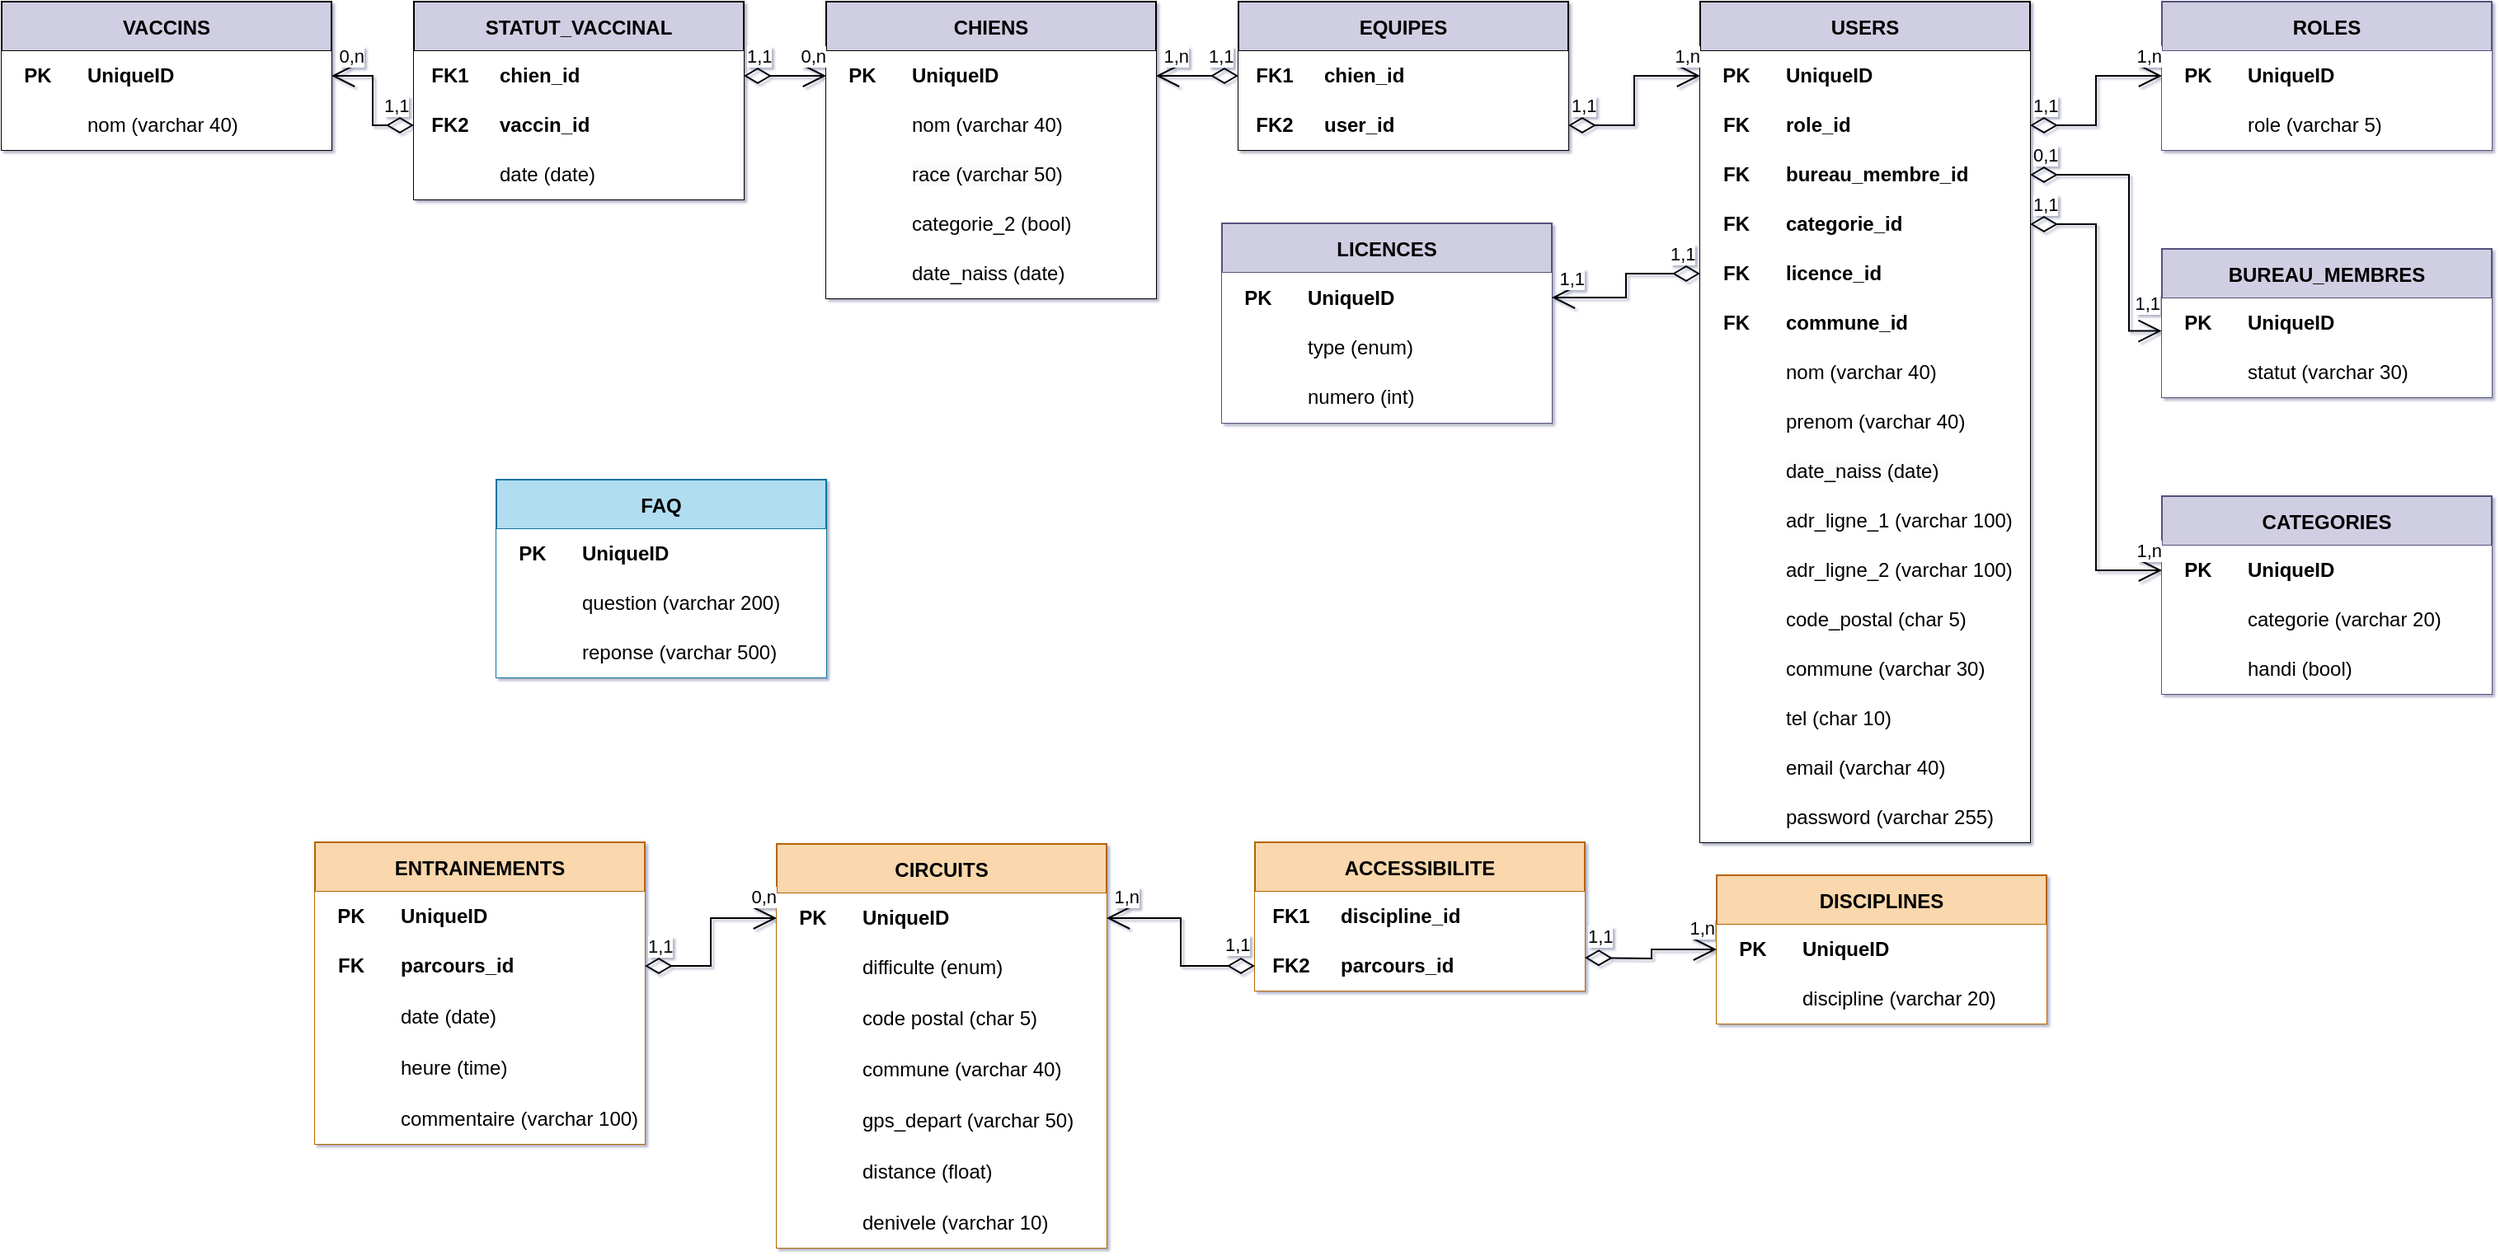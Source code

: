 <mxfile version="20.8.20" type="device"><diagram id="C5RBs43oDa-KdzZeNtuy" name="Page-1"><mxGraphModel dx="3034" dy="364" grid="1" gridSize="10" guides="1" tooltips="1" connect="1" arrows="1" fold="1" page="0" pageScale="1" pageWidth="827" pageHeight="1169" math="0" shadow="1"><root><mxCell id="WIyWlLk6GJQsqaUBKTNV-0"/><mxCell id="WIyWlLk6GJQsqaUBKTNV-1" parent="WIyWlLk6GJQsqaUBKTNV-0"/><mxCell id="d8heDg191Fp1IV1Ny7lv-191" value="CHIENS" style="shape=table;startSize=30;container=1;collapsible=0;childLayout=tableLayout;fixedRows=1;rowLines=0;fontStyle=1;fillColor=#d0cee2;strokeColor=default;" parent="WIyWlLk6GJQsqaUBKTNV-1" vertex="1"><mxGeometry x="-830" y="590" width="200" height="180" as="geometry"/></mxCell><mxCell id="d8heDg191Fp1IV1Ny7lv-192" value="" style="shape=tableRow;horizontal=0;startSize=0;swimlaneHead=0;swimlaneBody=0;top=0;left=0;bottom=0;right=0;collapsible=0;dropTarget=0;fillColor=#050505;points=[[0,0.5],[1,0.5]];portConstraint=eastwest;strokeColor=#000000;swimlaneFillColor=#efebeb;rounded=0;shadow=0;strokeWidth=1;fillStyle=solid;" parent="d8heDg191Fp1IV1Ny7lv-191" vertex="1"><mxGeometry y="30" width="200" height="30" as="geometry"/></mxCell><mxCell id="d8heDg191Fp1IV1Ny7lv-193" value="&lt;b&gt;PK&lt;/b&gt;" style="shape=partialRectangle;html=1;whiteSpace=wrap;connectable=0;fillColor=#FFFFFF;top=0;left=0;bottom=0;right=0;overflow=hidden;pointerEvents=1;strokeColor=#000000;" parent="d8heDg191Fp1IV1Ny7lv-192" vertex="1"><mxGeometry width="44" height="30" as="geometry"><mxRectangle width="44" height="30" as="alternateBounds"/></mxGeometry></mxCell><mxCell id="d8heDg191Fp1IV1Ny7lv-194" value="&lt;span style=&quot;&quot;&gt;&lt;b&gt;UniqueID&lt;/b&gt;&lt;/span&gt;" style="shape=partialRectangle;html=1;whiteSpace=wrap;connectable=0;fillColor=#FFFFFF;top=0;left=0;bottom=0;right=0;align=left;spacingLeft=6;overflow=hidden;strokeColor=#000000;" parent="d8heDg191Fp1IV1Ny7lv-192" vertex="1"><mxGeometry x="44" width="156" height="30" as="geometry"><mxRectangle width="156" height="30" as="alternateBounds"/></mxGeometry></mxCell><mxCell id="d8heDg191Fp1IV1Ny7lv-195" value="" style="shape=tableRow;horizontal=0;startSize=0;swimlaneHead=0;swimlaneBody=0;top=0;left=0;bottom=0;right=0;collapsible=0;dropTarget=0;fillColor=#FFFFFF;points=[[0,0.5],[1,0.5]];portConstraint=eastwest;strokeColor=#000000;" parent="d8heDg191Fp1IV1Ny7lv-191" vertex="1"><mxGeometry y="60" width="200" height="30" as="geometry"/></mxCell><mxCell id="d8heDg191Fp1IV1Ny7lv-196" value="" style="shape=partialRectangle;html=1;whiteSpace=wrap;connectable=0;fillColor=#FFFFFF;top=0;left=0;bottom=0;right=0;overflow=hidden;strokeColor=#000000;" parent="d8heDg191Fp1IV1Ny7lv-195" vertex="1"><mxGeometry width="44" height="30" as="geometry"><mxRectangle width="44" height="30" as="alternateBounds"/></mxGeometry></mxCell><mxCell id="d8heDg191Fp1IV1Ny7lv-197" value="&lt;span style=&quot;&quot;&gt;nom (varchar 40)&lt;/span&gt;" style="shape=partialRectangle;html=1;whiteSpace=wrap;connectable=0;fillColor=#FFFFFF;top=0;left=0;bottom=0;right=0;align=left;spacingLeft=6;overflow=hidden;strokeColor=#000000;" parent="d8heDg191Fp1IV1Ny7lv-195" vertex="1"><mxGeometry x="44" width="156" height="30" as="geometry"><mxRectangle width="156" height="30" as="alternateBounds"/></mxGeometry></mxCell><mxCell id="d8heDg191Fp1IV1Ny7lv-198" value="" style="shape=tableRow;horizontal=0;startSize=0;swimlaneHead=0;swimlaneBody=0;top=0;left=0;bottom=0;right=0;collapsible=0;dropTarget=0;fillColor=#FFFFFF;points=[[0,0.5],[1,0.5]];portConstraint=eastwest;strokeColor=#000000;" parent="d8heDg191Fp1IV1Ny7lv-191" vertex="1"><mxGeometry y="90" width="200" height="30" as="geometry"/></mxCell><mxCell id="d8heDg191Fp1IV1Ny7lv-199" value="" style="shape=partialRectangle;html=1;whiteSpace=wrap;connectable=0;fillColor=#FFFFFF;top=0;left=0;bottom=0;right=0;overflow=hidden;strokeColor=#000000;" parent="d8heDg191Fp1IV1Ny7lv-198" vertex="1"><mxGeometry width="44" height="30" as="geometry"><mxRectangle width="44" height="30" as="alternateBounds"/></mxGeometry></mxCell><mxCell id="d8heDg191Fp1IV1Ny7lv-200" value="&lt;span style=&quot;color: rgb(0, 0, 0); font-family: Helvetica; font-size: 12px; font-style: normal; font-variant-ligatures: normal; font-variant-caps: normal; font-weight: 400; letter-spacing: normal; orphans: 2; text-align: left; text-indent: 0px; text-transform: none; widows: 2; word-spacing: 0px; -webkit-text-stroke-width: 0px; background-color: rgb(251, 251, 251); text-decoration-thickness: initial; text-decoration-style: initial; text-decoration-color: initial; float: none; display: inline !important;&quot;&gt;race (varchar 50)&lt;/span&gt;" style="shape=partialRectangle;html=1;whiteSpace=wrap;connectable=0;fillColor=#FFFFFF;top=0;left=0;bottom=0;right=0;align=left;spacingLeft=6;overflow=hidden;strokeColor=#000000;" parent="d8heDg191Fp1IV1Ny7lv-198" vertex="1"><mxGeometry x="44" width="156" height="30" as="geometry"><mxRectangle width="156" height="30" as="alternateBounds"/></mxGeometry></mxCell><mxCell id="d8heDg191Fp1IV1Ny7lv-201" value="" style="shape=tableRow;horizontal=0;startSize=0;swimlaneHead=0;swimlaneBody=0;top=0;left=0;bottom=0;right=0;collapsible=0;dropTarget=0;fillColor=#FFFFFF;points=[[0,0.5],[1,0.5]];portConstraint=eastwest;strokeColor=#000000;" parent="d8heDg191Fp1IV1Ny7lv-191" vertex="1"><mxGeometry y="120" width="200" height="30" as="geometry"/></mxCell><mxCell id="d8heDg191Fp1IV1Ny7lv-202" value="" style="shape=partialRectangle;html=1;whiteSpace=wrap;connectable=0;fillColor=#FFFFFF;top=0;left=0;bottom=0;right=0;overflow=hidden;strokeColor=#000000;" parent="d8heDg191Fp1IV1Ny7lv-201" vertex="1"><mxGeometry width="44" height="30" as="geometry"><mxRectangle width="44" height="30" as="alternateBounds"/></mxGeometry></mxCell><mxCell id="d8heDg191Fp1IV1Ny7lv-203" value="&lt;span style=&quot;&quot;&gt;categorie_2 (bool)&lt;/span&gt;" style="shape=partialRectangle;html=1;whiteSpace=wrap;connectable=0;fillColor=#FFFFFF;top=0;left=0;bottom=0;right=0;align=left;spacingLeft=6;overflow=hidden;strokeColor=#000000;" parent="d8heDg191Fp1IV1Ny7lv-201" vertex="1"><mxGeometry x="44" width="156" height="30" as="geometry"><mxRectangle width="156" height="30" as="alternateBounds"/></mxGeometry></mxCell><mxCell id="d8heDg191Fp1IV1Ny7lv-204" value="" style="shape=tableRow;horizontal=0;startSize=0;swimlaneHead=0;swimlaneBody=0;top=0;left=0;bottom=0;right=0;collapsible=0;dropTarget=0;fillColor=#FFFFFF;points=[[0,0.5],[1,0.5]];portConstraint=eastwest;strokeColor=#000000;" parent="d8heDg191Fp1IV1Ny7lv-191" vertex="1"><mxGeometry y="150" width="200" height="30" as="geometry"/></mxCell><mxCell id="d8heDg191Fp1IV1Ny7lv-205" value="" style="shape=partialRectangle;html=1;whiteSpace=wrap;connectable=0;fillColor=#FFFFFF;top=0;left=0;bottom=0;right=0;overflow=hidden;strokeColor=#000000;" parent="d8heDg191Fp1IV1Ny7lv-204" vertex="1"><mxGeometry width="44" height="30" as="geometry"><mxRectangle width="44" height="30" as="alternateBounds"/></mxGeometry></mxCell><mxCell id="d8heDg191Fp1IV1Ny7lv-206" value="&lt;span style=&quot;&quot;&gt;date_naiss (date)&lt;/span&gt;" style="shape=partialRectangle;html=1;whiteSpace=wrap;connectable=0;fillColor=#FFFFFF;top=0;left=0;bottom=0;right=0;align=left;spacingLeft=6;overflow=hidden;strokeColor=#000000;" parent="d8heDg191Fp1IV1Ny7lv-204" vertex="1"><mxGeometry x="44" width="156" height="30" as="geometry"><mxRectangle width="156" height="30" as="alternateBounds"/></mxGeometry></mxCell><mxCell id="d8heDg191Fp1IV1Ny7lv-213" value="EQUIPES" style="shape=table;startSize=30;container=1;collapsible=0;childLayout=tableLayout;fixedRows=1;rowLines=0;fontStyle=1;fillColor=#d0cee2;strokeColor=default;" parent="WIyWlLk6GJQsqaUBKTNV-1" vertex="1"><mxGeometry x="-580" y="590" width="200" height="90" as="geometry"/></mxCell><mxCell id="d8heDg191Fp1IV1Ny7lv-214" value="" style="shape=tableRow;horizontal=0;startSize=0;swimlaneHead=0;swimlaneBody=0;top=0;left=0;bottom=0;right=0;collapsible=0;dropTarget=0;fillColor=#050505;points=[[0,0.5],[1,0.5]];portConstraint=eastwest;strokeColor=#000000;swimlaneFillColor=#efebeb;rounded=0;shadow=0;strokeWidth=1;fillStyle=solid;" parent="d8heDg191Fp1IV1Ny7lv-213" vertex="1"><mxGeometry y="30" width="200" height="30" as="geometry"/></mxCell><mxCell id="d8heDg191Fp1IV1Ny7lv-215" value="&lt;b&gt;FK1&lt;/b&gt;" style="shape=partialRectangle;html=1;whiteSpace=wrap;connectable=0;fillColor=#FFFFFF;top=0;left=0;bottom=0;right=0;overflow=hidden;pointerEvents=1;strokeColor=#000000;" parent="d8heDg191Fp1IV1Ny7lv-214" vertex="1"><mxGeometry width="44" height="30" as="geometry"><mxRectangle width="44" height="30" as="alternateBounds"/></mxGeometry></mxCell><mxCell id="d8heDg191Fp1IV1Ny7lv-216" value="&lt;span style=&quot;&quot;&gt;&lt;b&gt;chien_id&lt;/b&gt;&lt;/span&gt;" style="shape=partialRectangle;html=1;whiteSpace=wrap;connectable=0;fillColor=#FFFFFF;top=0;left=0;bottom=0;right=0;align=left;spacingLeft=6;overflow=hidden;strokeColor=#000000;" parent="d8heDg191Fp1IV1Ny7lv-214" vertex="1"><mxGeometry x="44" width="156" height="30" as="geometry"><mxRectangle width="156" height="30" as="alternateBounds"/></mxGeometry></mxCell><mxCell id="d8heDg191Fp1IV1Ny7lv-217" value="" style="shape=tableRow;horizontal=0;startSize=0;swimlaneHead=0;swimlaneBody=0;top=0;left=0;bottom=0;right=0;collapsible=0;dropTarget=0;fillColor=#050505;points=[[0,0.5],[1,0.5]];portConstraint=eastwest;strokeColor=#000000;swimlaneFillColor=#efebeb;rounded=0;shadow=0;strokeWidth=1;fillStyle=solid;" parent="d8heDg191Fp1IV1Ny7lv-213" vertex="1"><mxGeometry y="60" width="200" height="30" as="geometry"/></mxCell><mxCell id="d8heDg191Fp1IV1Ny7lv-218" value="&lt;b&gt;FK2&lt;/b&gt;" style="shape=partialRectangle;html=1;whiteSpace=wrap;connectable=0;fillColor=#FFFFFF;top=0;left=0;bottom=0;right=0;overflow=hidden;strokeColor=#000000;" parent="d8heDg191Fp1IV1Ny7lv-217" vertex="1"><mxGeometry width="44" height="30" as="geometry"><mxRectangle width="44" height="30" as="alternateBounds"/></mxGeometry></mxCell><mxCell id="d8heDg191Fp1IV1Ny7lv-219" value="&lt;span style=&quot;&quot;&gt;&lt;b&gt;user_id&lt;/b&gt;&lt;/span&gt;" style="shape=partialRectangle;html=1;whiteSpace=wrap;connectable=0;fillColor=#FFFFFF;top=0;left=0;bottom=0;right=0;align=left;spacingLeft=6;overflow=hidden;strokeColor=#000000;" parent="d8heDg191Fp1IV1Ny7lv-217" vertex="1"><mxGeometry x="44" width="156" height="30" as="geometry"><mxRectangle width="156" height="30" as="alternateBounds"/></mxGeometry></mxCell><mxCell id="d8heDg191Fp1IV1Ny7lv-236" value="USERS" style="shape=table;startSize=30;container=1;collapsible=0;childLayout=tableLayout;fixedRows=1;rowLines=0;fontStyle=1;fillColor=#d0cee2;strokeColor=default;" parent="WIyWlLk6GJQsqaUBKTNV-1" vertex="1"><mxGeometry x="-300" y="590" width="200" height="510" as="geometry"/></mxCell><mxCell id="d8heDg191Fp1IV1Ny7lv-237" value="" style="shape=tableRow;horizontal=0;startSize=0;swimlaneHead=0;swimlaneBody=0;top=0;left=0;bottom=0;right=0;collapsible=0;dropTarget=0;fillColor=#050505;points=[[0,0.5],[1,0.5]];portConstraint=eastwest;strokeColor=#000000;swimlaneFillColor=#efebeb;rounded=0;shadow=0;strokeWidth=1;fillStyle=solid;" parent="d8heDg191Fp1IV1Ny7lv-236" vertex="1"><mxGeometry y="30" width="200" height="30" as="geometry"/></mxCell><mxCell id="d8heDg191Fp1IV1Ny7lv-238" value="&lt;b&gt;PK&lt;/b&gt;" style="shape=partialRectangle;html=1;whiteSpace=wrap;connectable=0;fillColor=#FFFFFF;top=0;left=0;bottom=0;right=0;overflow=hidden;pointerEvents=1;strokeColor=#000000;" parent="d8heDg191Fp1IV1Ny7lv-237" vertex="1"><mxGeometry width="44" height="30" as="geometry"><mxRectangle width="44" height="30" as="alternateBounds"/></mxGeometry></mxCell><mxCell id="d8heDg191Fp1IV1Ny7lv-239" value="&lt;span style=&quot;&quot;&gt;&lt;b&gt;UniqueID&lt;/b&gt;&lt;/span&gt;" style="shape=partialRectangle;html=1;whiteSpace=wrap;connectable=0;fillColor=#FFFFFF;top=0;left=0;bottom=0;right=0;align=left;spacingLeft=6;overflow=hidden;strokeColor=#000000;" parent="d8heDg191Fp1IV1Ny7lv-237" vertex="1"><mxGeometry x="44" width="156" height="30" as="geometry"><mxRectangle width="156" height="30" as="alternateBounds"/></mxGeometry></mxCell><mxCell id="d8heDg191Fp1IV1Ny7lv-258" value="" style="shape=tableRow;horizontal=0;startSize=0;swimlaneHead=0;swimlaneBody=0;top=0;left=0;bottom=0;right=0;collapsible=0;dropTarget=0;fillColor=#050505;points=[[0,0.5],[1,0.5]];portConstraint=eastwest;strokeColor=#000000;swimlaneFillColor=#efebeb;rounded=0;shadow=0;strokeWidth=1;fillStyle=solid;" parent="d8heDg191Fp1IV1Ny7lv-236" vertex="1"><mxGeometry y="60" width="200" height="30" as="geometry"/></mxCell><mxCell id="d8heDg191Fp1IV1Ny7lv-259" value="&lt;b&gt;FK&lt;/b&gt;" style="shape=partialRectangle;html=1;whiteSpace=wrap;connectable=0;fillColor=#FFFFFF;top=0;left=0;bottom=0;right=0;overflow=hidden;pointerEvents=1;strokeColor=#000000;" parent="d8heDg191Fp1IV1Ny7lv-258" vertex="1"><mxGeometry width="44" height="30" as="geometry"><mxRectangle width="44" height="30" as="alternateBounds"/></mxGeometry></mxCell><mxCell id="d8heDg191Fp1IV1Ny7lv-260" value="&lt;b&gt;role_id&amp;nbsp;&lt;/b&gt;" style="shape=partialRectangle;html=1;whiteSpace=wrap;connectable=0;fillColor=#FFFFFF;top=0;left=0;bottom=0;right=0;align=left;spacingLeft=6;overflow=hidden;strokeColor=#000000;" parent="d8heDg191Fp1IV1Ny7lv-258" vertex="1"><mxGeometry x="44" width="156" height="30" as="geometry"><mxRectangle width="156" height="30" as="alternateBounds"/></mxGeometry></mxCell><mxCell id="d8heDg191Fp1IV1Ny7lv-261" value="" style="shape=tableRow;horizontal=0;startSize=0;swimlaneHead=0;swimlaneBody=0;top=0;left=0;bottom=0;right=0;collapsible=0;dropTarget=0;fillColor=#050505;points=[[0,0.5],[1,0.5]];portConstraint=eastwest;strokeColor=#000000;swimlaneFillColor=#efebeb;rounded=0;shadow=0;strokeWidth=1;fillStyle=solid;" parent="d8heDg191Fp1IV1Ny7lv-236" vertex="1"><mxGeometry y="90" width="200" height="30" as="geometry"/></mxCell><mxCell id="d8heDg191Fp1IV1Ny7lv-262" value="&lt;b style=&quot;border-color: var(--border-color);&quot;&gt;FK&lt;/b&gt;" style="shape=partialRectangle;html=1;whiteSpace=wrap;connectable=0;fillColor=#FFFFFF;top=0;left=0;bottom=0;right=0;overflow=hidden;pointerEvents=1;strokeColor=#000000;" parent="d8heDg191Fp1IV1Ny7lv-261" vertex="1"><mxGeometry width="44" height="30" as="geometry"><mxRectangle width="44" height="30" as="alternateBounds"/></mxGeometry></mxCell><mxCell id="d8heDg191Fp1IV1Ny7lv-263" value="&lt;span style=&quot;&quot;&gt;&lt;b&gt;bureau_membre_id&lt;/b&gt;&lt;/span&gt;" style="shape=partialRectangle;html=1;whiteSpace=wrap;connectable=0;fillColor=#FFFFFF;top=0;left=0;bottom=0;right=0;align=left;spacingLeft=6;overflow=hidden;strokeColor=#000000;" parent="d8heDg191Fp1IV1Ny7lv-261" vertex="1"><mxGeometry x="44" width="156" height="30" as="geometry"><mxRectangle width="156" height="30" as="alternateBounds"/></mxGeometry></mxCell><mxCell id="d8heDg191Fp1IV1Ny7lv-264" value="" style="shape=tableRow;horizontal=0;startSize=0;swimlaneHead=0;swimlaneBody=0;top=0;left=0;bottom=0;right=0;collapsible=0;dropTarget=0;fillColor=#050505;points=[[0,0.5],[1,0.5]];portConstraint=eastwest;strokeColor=#000000;swimlaneFillColor=#efebeb;rounded=0;shadow=0;strokeWidth=1;fillStyle=solid;" parent="d8heDg191Fp1IV1Ny7lv-236" vertex="1"><mxGeometry y="120" width="200" height="30" as="geometry"/></mxCell><mxCell id="d8heDg191Fp1IV1Ny7lv-265" value="&lt;b style=&quot;border-color: var(--border-color);&quot;&gt;FK&lt;/b&gt;" style="shape=partialRectangle;html=1;whiteSpace=wrap;connectable=0;fillColor=#FFFFFF;top=0;left=0;bottom=0;right=0;overflow=hidden;pointerEvents=1;strokeColor=#000000;" parent="d8heDg191Fp1IV1Ny7lv-264" vertex="1"><mxGeometry width="44" height="30" as="geometry"><mxRectangle width="44" height="30" as="alternateBounds"/></mxGeometry></mxCell><mxCell id="d8heDg191Fp1IV1Ny7lv-266" value="&lt;span style=&quot;&quot;&gt;&lt;b&gt;categorie_id&lt;/b&gt;&lt;/span&gt;" style="shape=partialRectangle;html=1;whiteSpace=wrap;connectable=0;fillColor=#FFFFFF;top=0;left=0;bottom=0;right=0;align=left;spacingLeft=6;overflow=hidden;strokeColor=#000000;" parent="d8heDg191Fp1IV1Ny7lv-264" vertex="1"><mxGeometry x="44" width="156" height="30" as="geometry"><mxRectangle width="156" height="30" as="alternateBounds"/></mxGeometry></mxCell><mxCell id="d8heDg191Fp1IV1Ny7lv-267" value="" style="shape=tableRow;horizontal=0;startSize=0;swimlaneHead=0;swimlaneBody=0;top=0;left=0;bottom=0;right=0;collapsible=0;dropTarget=0;fillColor=#050505;points=[[0,0.5],[1,0.5]];portConstraint=eastwest;strokeColor=#000000;swimlaneFillColor=#efebeb;rounded=0;shadow=0;strokeWidth=1;fillStyle=solid;" parent="d8heDg191Fp1IV1Ny7lv-236" vertex="1"><mxGeometry y="150" width="200" height="30" as="geometry"/></mxCell><mxCell id="d8heDg191Fp1IV1Ny7lv-268" value="&lt;b style=&quot;border-color: var(--border-color);&quot;&gt;FK&lt;/b&gt;" style="shape=partialRectangle;html=1;whiteSpace=wrap;connectable=0;fillColor=#FFFFFF;top=0;left=0;bottom=0;right=0;overflow=hidden;pointerEvents=1;strokeColor=#000000;" parent="d8heDg191Fp1IV1Ny7lv-267" vertex="1"><mxGeometry width="44" height="30" as="geometry"><mxRectangle width="44" height="30" as="alternateBounds"/></mxGeometry></mxCell><mxCell id="d8heDg191Fp1IV1Ny7lv-269" value="&lt;span style=&quot;&quot;&gt;&lt;b&gt;licence_id&lt;/b&gt;&lt;/span&gt;" style="shape=partialRectangle;html=1;whiteSpace=wrap;connectable=0;fillColor=#FFFFFF;top=0;left=0;bottom=0;right=0;align=left;spacingLeft=6;overflow=hidden;strokeColor=#000000;" parent="d8heDg191Fp1IV1Ny7lv-267" vertex="1"><mxGeometry x="44" width="156" height="30" as="geometry"><mxRectangle width="156" height="30" as="alternateBounds"/></mxGeometry></mxCell><mxCell id="d8heDg191Fp1IV1Ny7lv-557" value="" style="shape=tableRow;horizontal=0;startSize=0;swimlaneHead=0;swimlaneBody=0;top=0;left=0;bottom=0;right=0;collapsible=0;dropTarget=0;fillColor=#050505;points=[[0,0.5],[1,0.5]];portConstraint=eastwest;strokeColor=#000000;swimlaneFillColor=#efebeb;rounded=0;shadow=0;strokeWidth=1;fillStyle=solid;" parent="d8heDg191Fp1IV1Ny7lv-236" vertex="1"><mxGeometry y="180" width="200" height="30" as="geometry"/></mxCell><mxCell id="d8heDg191Fp1IV1Ny7lv-558" value="&lt;b style=&quot;border-color: var(--border-color);&quot;&gt;FK&lt;/b&gt;" style="shape=partialRectangle;html=1;whiteSpace=wrap;connectable=0;fillColor=#FFFFFF;top=0;left=0;bottom=0;right=0;overflow=hidden;pointerEvents=1;strokeColor=#000000;" parent="d8heDg191Fp1IV1Ny7lv-557" vertex="1"><mxGeometry width="44" height="30" as="geometry"><mxRectangle width="44" height="30" as="alternateBounds"/></mxGeometry></mxCell><mxCell id="d8heDg191Fp1IV1Ny7lv-559" value="&lt;span style=&quot;&quot;&gt;&lt;b&gt;commune_id&lt;/b&gt;&lt;/span&gt;" style="shape=partialRectangle;html=1;whiteSpace=wrap;connectable=0;fillColor=#FFFFFF;top=0;left=0;bottom=0;right=0;align=left;spacingLeft=6;overflow=hidden;strokeColor=#000000;" parent="d8heDg191Fp1IV1Ny7lv-557" vertex="1"><mxGeometry x="44" width="156" height="30" as="geometry"><mxRectangle width="156" height="30" as="alternateBounds"/></mxGeometry></mxCell><mxCell id="d8heDg191Fp1IV1Ny7lv-240" value="" style="shape=tableRow;horizontal=0;startSize=0;swimlaneHead=0;swimlaneBody=0;top=0;left=0;bottom=0;right=0;collapsible=0;dropTarget=0;fillColor=#FFFFFF;points=[[0,0.5],[1,0.5]];portConstraint=eastwest;strokeColor=#000000;" parent="d8heDg191Fp1IV1Ny7lv-236" vertex="1"><mxGeometry y="210" width="200" height="30" as="geometry"/></mxCell><mxCell id="d8heDg191Fp1IV1Ny7lv-241" value="" style="shape=partialRectangle;html=1;whiteSpace=wrap;connectable=0;fillColor=#FFFFFF;top=0;left=0;bottom=0;right=0;overflow=hidden;strokeColor=#000000;" parent="d8heDg191Fp1IV1Ny7lv-240" vertex="1"><mxGeometry width="44" height="30" as="geometry"><mxRectangle width="44" height="30" as="alternateBounds"/></mxGeometry></mxCell><mxCell id="d8heDg191Fp1IV1Ny7lv-242" value="&lt;span style=&quot;&quot;&gt;nom (varchar 40)&lt;/span&gt;" style="shape=partialRectangle;html=1;whiteSpace=wrap;connectable=0;fillColor=#FFFFFF;top=0;left=0;bottom=0;right=0;align=left;spacingLeft=6;overflow=hidden;strokeColor=#000000;" parent="d8heDg191Fp1IV1Ny7lv-240" vertex="1"><mxGeometry x="44" width="156" height="30" as="geometry"><mxRectangle width="156" height="30" as="alternateBounds"/></mxGeometry></mxCell><mxCell id="d8heDg191Fp1IV1Ny7lv-270" value="" style="shape=tableRow;horizontal=0;startSize=0;swimlaneHead=0;swimlaneBody=0;top=0;left=0;bottom=0;right=0;collapsible=0;dropTarget=0;fillColor=#FFFFFF;points=[[0,0.5],[1,0.5]];portConstraint=eastwest;strokeColor=#000000;" parent="d8heDg191Fp1IV1Ny7lv-236" vertex="1"><mxGeometry y="240" width="200" height="30" as="geometry"/></mxCell><mxCell id="d8heDg191Fp1IV1Ny7lv-271" value="" style="shape=partialRectangle;html=1;whiteSpace=wrap;connectable=0;fillColor=#FFFFFF;top=0;left=0;bottom=0;right=0;overflow=hidden;strokeColor=#000000;" parent="d8heDg191Fp1IV1Ny7lv-270" vertex="1"><mxGeometry width="44" height="30" as="geometry"><mxRectangle width="44" height="30" as="alternateBounds"/></mxGeometry></mxCell><mxCell id="d8heDg191Fp1IV1Ny7lv-272" value="&lt;span style=&quot;&quot;&gt;prenom (varchar 40)&lt;/span&gt;" style="shape=partialRectangle;html=1;whiteSpace=wrap;connectable=0;fillColor=#FFFFFF;top=0;left=0;bottom=0;right=0;align=left;spacingLeft=6;overflow=hidden;strokeColor=#000000;" parent="d8heDg191Fp1IV1Ny7lv-270" vertex="1"><mxGeometry x="44" width="156" height="30" as="geometry"><mxRectangle width="156" height="30" as="alternateBounds"/></mxGeometry></mxCell><mxCell id="d8heDg191Fp1IV1Ny7lv-243" value="" style="shape=tableRow;horizontal=0;startSize=0;swimlaneHead=0;swimlaneBody=0;top=0;left=0;bottom=0;right=0;collapsible=0;dropTarget=0;fillColor=#FFFFFF;points=[[0,0.5],[1,0.5]];portConstraint=eastwest;strokeColor=#000000;" parent="d8heDg191Fp1IV1Ny7lv-236" vertex="1"><mxGeometry y="270" width="200" height="30" as="geometry"/></mxCell><mxCell id="d8heDg191Fp1IV1Ny7lv-244" value="" style="shape=partialRectangle;html=1;whiteSpace=wrap;connectable=0;fillColor=#FFFFFF;top=0;left=0;bottom=0;right=0;overflow=hidden;strokeColor=#000000;" parent="d8heDg191Fp1IV1Ny7lv-243" vertex="1"><mxGeometry width="44" height="30" as="geometry"><mxRectangle width="44" height="30" as="alternateBounds"/></mxGeometry></mxCell><mxCell id="d8heDg191Fp1IV1Ny7lv-245" value="&lt;span style=&quot;color: rgb(0, 0, 0); font-family: Helvetica; font-size: 12px; font-style: normal; font-variant-ligatures: normal; font-variant-caps: normal; font-weight: 400; letter-spacing: normal; orphans: 2; text-align: left; text-indent: 0px; text-transform: none; widows: 2; word-spacing: 0px; -webkit-text-stroke-width: 0px; background-color: rgb(251, 251, 251); text-decoration-thickness: initial; text-decoration-style: initial; text-decoration-color: initial; float: none; display: inline !important;&quot;&gt;date_naiss (date)&lt;/span&gt;" style="shape=partialRectangle;html=1;whiteSpace=wrap;connectable=0;fillColor=#FFFFFF;top=0;left=0;bottom=0;right=0;align=left;spacingLeft=6;overflow=hidden;strokeColor=#000000;" parent="d8heDg191Fp1IV1Ny7lv-243" vertex="1"><mxGeometry x="44" width="156" height="30" as="geometry"><mxRectangle width="156" height="30" as="alternateBounds"/></mxGeometry></mxCell><mxCell id="d8heDg191Fp1IV1Ny7lv-246" value="" style="shape=tableRow;horizontal=0;startSize=0;swimlaneHead=0;swimlaneBody=0;top=0;left=0;bottom=0;right=0;collapsible=0;dropTarget=0;fillColor=#FFFFFF;points=[[0,0.5],[1,0.5]];portConstraint=eastwest;strokeColor=#000000;" parent="d8heDg191Fp1IV1Ny7lv-236" vertex="1"><mxGeometry y="300" width="200" height="30" as="geometry"/></mxCell><mxCell id="d8heDg191Fp1IV1Ny7lv-247" value="" style="shape=partialRectangle;html=1;whiteSpace=wrap;connectable=0;fillColor=#FFFFFF;top=0;left=0;bottom=0;right=0;overflow=hidden;strokeColor=#000000;" parent="d8heDg191Fp1IV1Ny7lv-246" vertex="1"><mxGeometry width="44" height="30" as="geometry"><mxRectangle width="44" height="30" as="alternateBounds"/></mxGeometry></mxCell><mxCell id="d8heDg191Fp1IV1Ny7lv-248" value="&lt;span style=&quot;&quot;&gt;adr_ligne_1 (varchar 100)&lt;/span&gt;" style="shape=partialRectangle;html=1;whiteSpace=wrap;connectable=0;fillColor=#FFFFFF;top=0;left=0;bottom=0;right=0;align=left;spacingLeft=6;overflow=hidden;strokeColor=#000000;" parent="d8heDg191Fp1IV1Ny7lv-246" vertex="1"><mxGeometry x="44" width="156" height="30" as="geometry"><mxRectangle width="156" height="30" as="alternateBounds"/></mxGeometry></mxCell><mxCell id="d8heDg191Fp1IV1Ny7lv-249" value="" style="shape=tableRow;horizontal=0;startSize=0;swimlaneHead=0;swimlaneBody=0;top=0;left=0;bottom=0;right=0;collapsible=0;dropTarget=0;fillColor=#FFFFFF;points=[[0,0.5],[1,0.5]];portConstraint=eastwest;strokeColor=#000000;" parent="d8heDg191Fp1IV1Ny7lv-236" vertex="1"><mxGeometry y="330" width="200" height="30" as="geometry"/></mxCell><mxCell id="d8heDg191Fp1IV1Ny7lv-250" value="" style="shape=partialRectangle;html=1;whiteSpace=wrap;connectable=0;fillColor=#FFFFFF;top=0;left=0;bottom=0;right=0;overflow=hidden;strokeColor=#000000;" parent="d8heDg191Fp1IV1Ny7lv-249" vertex="1"><mxGeometry width="44" height="30" as="geometry"><mxRectangle width="44" height="30" as="alternateBounds"/></mxGeometry></mxCell><mxCell id="d8heDg191Fp1IV1Ny7lv-251" value="&lt;span style=&quot;&quot;&gt;adr_ligne_2 (varchar 100)&lt;/span&gt;" style="shape=partialRectangle;html=1;whiteSpace=wrap;connectable=0;fillColor=#FFFFFF;top=0;left=0;bottom=0;right=0;align=left;spacingLeft=6;overflow=hidden;strokeColor=#000000;" parent="d8heDg191Fp1IV1Ny7lv-249" vertex="1"><mxGeometry x="44" width="156" height="30" as="geometry"><mxRectangle width="156" height="30" as="alternateBounds"/></mxGeometry></mxCell><mxCell id="2UCp5wDLm5p4MpAmxBOZ-0" value="" style="shape=tableRow;horizontal=0;startSize=0;swimlaneHead=0;swimlaneBody=0;top=0;left=0;bottom=0;right=0;collapsible=0;dropTarget=0;fillColor=#FFFFFF;points=[[0,0.5],[1,0.5]];portConstraint=eastwest;strokeColor=#000000;" vertex="1" parent="d8heDg191Fp1IV1Ny7lv-236"><mxGeometry y="360" width="200" height="30" as="geometry"/></mxCell><mxCell id="2UCp5wDLm5p4MpAmxBOZ-1" value="" style="shape=partialRectangle;html=1;whiteSpace=wrap;connectable=0;fillColor=#FFFFFF;top=0;left=0;bottom=0;right=0;overflow=hidden;strokeColor=#000000;" vertex="1" parent="2UCp5wDLm5p4MpAmxBOZ-0"><mxGeometry width="44" height="30" as="geometry"><mxRectangle width="44" height="30" as="alternateBounds"/></mxGeometry></mxCell><mxCell id="2UCp5wDLm5p4MpAmxBOZ-2" value="&lt;span style=&quot;&quot;&gt;code_postal (char 5)&lt;/span&gt;" style="shape=partialRectangle;html=1;whiteSpace=wrap;connectable=0;fillColor=#FFFFFF;top=0;left=0;bottom=0;right=0;align=left;spacingLeft=6;overflow=hidden;strokeColor=#000000;" vertex="1" parent="2UCp5wDLm5p4MpAmxBOZ-0"><mxGeometry x="44" width="156" height="30" as="geometry"><mxRectangle width="156" height="30" as="alternateBounds"/></mxGeometry></mxCell><mxCell id="2UCp5wDLm5p4MpAmxBOZ-3" value="" style="shape=tableRow;horizontal=0;startSize=0;swimlaneHead=0;swimlaneBody=0;top=0;left=0;bottom=0;right=0;collapsible=0;dropTarget=0;fillColor=#FFFFFF;points=[[0,0.5],[1,0.5]];portConstraint=eastwest;strokeColor=#000000;" vertex="1" parent="d8heDg191Fp1IV1Ny7lv-236"><mxGeometry y="390" width="200" height="30" as="geometry"/></mxCell><mxCell id="2UCp5wDLm5p4MpAmxBOZ-4" value="" style="shape=partialRectangle;html=1;whiteSpace=wrap;connectable=0;fillColor=#FFFFFF;top=0;left=0;bottom=0;right=0;overflow=hidden;strokeColor=#000000;" vertex="1" parent="2UCp5wDLm5p4MpAmxBOZ-3"><mxGeometry width="44" height="30" as="geometry"><mxRectangle width="44" height="30" as="alternateBounds"/></mxGeometry></mxCell><mxCell id="2UCp5wDLm5p4MpAmxBOZ-5" value="&lt;span style=&quot;&quot;&gt;commune (varchar 30)&lt;/span&gt;" style="shape=partialRectangle;html=1;whiteSpace=wrap;connectable=0;fillColor=#FFFFFF;top=0;left=0;bottom=0;right=0;align=left;spacingLeft=6;overflow=hidden;strokeColor=#000000;" vertex="1" parent="2UCp5wDLm5p4MpAmxBOZ-3"><mxGeometry x="44" width="156" height="30" as="geometry"><mxRectangle width="156" height="30" as="alternateBounds"/></mxGeometry></mxCell><mxCell id="d8heDg191Fp1IV1Ny7lv-273" value="" style="shape=tableRow;horizontal=0;startSize=0;swimlaneHead=0;swimlaneBody=0;top=0;left=0;bottom=0;right=0;collapsible=0;dropTarget=0;fillColor=#FFFFFF;points=[[0,0.5],[1,0.5]];portConstraint=eastwest;strokeColor=#000000;" parent="d8heDg191Fp1IV1Ny7lv-236" vertex="1"><mxGeometry y="420" width="200" height="30" as="geometry"/></mxCell><mxCell id="d8heDg191Fp1IV1Ny7lv-274" value="" style="shape=partialRectangle;html=1;whiteSpace=wrap;connectable=0;fillColor=#FFFFFF;top=0;left=0;bottom=0;right=0;overflow=hidden;strokeColor=#000000;" parent="d8heDg191Fp1IV1Ny7lv-273" vertex="1"><mxGeometry width="44" height="30" as="geometry"><mxRectangle width="44" height="30" as="alternateBounds"/></mxGeometry></mxCell><mxCell id="d8heDg191Fp1IV1Ny7lv-275" value="&lt;span style=&quot;&quot;&gt;tel (char 10)&lt;/span&gt;" style="shape=partialRectangle;html=1;whiteSpace=wrap;connectable=0;fillColor=#FFFFFF;top=0;left=0;bottom=0;right=0;align=left;spacingLeft=6;overflow=hidden;strokeColor=#000000;" parent="d8heDg191Fp1IV1Ny7lv-273" vertex="1"><mxGeometry x="44" width="156" height="30" as="geometry"><mxRectangle width="156" height="30" as="alternateBounds"/></mxGeometry></mxCell><mxCell id="d8heDg191Fp1IV1Ny7lv-276" value="" style="shape=tableRow;horizontal=0;startSize=0;swimlaneHead=0;swimlaneBody=0;top=0;left=0;bottom=0;right=0;collapsible=0;dropTarget=0;fillColor=#FFFFFF;points=[[0,0.5],[1,0.5]];portConstraint=eastwest;strokeColor=#000000;" parent="d8heDg191Fp1IV1Ny7lv-236" vertex="1"><mxGeometry y="450" width="200" height="30" as="geometry"/></mxCell><mxCell id="d8heDg191Fp1IV1Ny7lv-277" value="" style="shape=partialRectangle;html=1;whiteSpace=wrap;connectable=0;fillColor=#FFFFFF;top=0;left=0;bottom=0;right=0;overflow=hidden;strokeColor=#000000;" parent="d8heDg191Fp1IV1Ny7lv-276" vertex="1"><mxGeometry width="44" height="30" as="geometry"><mxRectangle width="44" height="30" as="alternateBounds"/></mxGeometry></mxCell><mxCell id="d8heDg191Fp1IV1Ny7lv-278" value="&lt;span style=&quot;&quot;&gt;email (varchar 40)&lt;/span&gt;" style="shape=partialRectangle;html=1;whiteSpace=wrap;connectable=0;fillColor=#FFFFFF;top=0;left=0;bottom=0;right=0;align=left;spacingLeft=6;overflow=hidden;strokeColor=#000000;" parent="d8heDg191Fp1IV1Ny7lv-276" vertex="1"><mxGeometry x="44" width="156" height="30" as="geometry"><mxRectangle width="156" height="30" as="alternateBounds"/></mxGeometry></mxCell><mxCell id="d8heDg191Fp1IV1Ny7lv-501" value="" style="shape=tableRow;horizontal=0;startSize=0;swimlaneHead=0;swimlaneBody=0;top=0;left=0;bottom=0;right=0;collapsible=0;dropTarget=0;fillColor=#FFFFFF;points=[[0,0.5],[1,0.5]];portConstraint=eastwest;strokeColor=#000000;" parent="d8heDg191Fp1IV1Ny7lv-236" vertex="1"><mxGeometry y="480" width="200" height="30" as="geometry"/></mxCell><mxCell id="d8heDg191Fp1IV1Ny7lv-502" value="" style="shape=partialRectangle;html=1;whiteSpace=wrap;connectable=0;fillColor=#FFFFFF;top=0;left=0;bottom=0;right=0;overflow=hidden;strokeColor=#000000;" parent="d8heDg191Fp1IV1Ny7lv-501" vertex="1"><mxGeometry width="44" height="30" as="geometry"><mxRectangle width="44" height="30" as="alternateBounds"/></mxGeometry></mxCell><mxCell id="d8heDg191Fp1IV1Ny7lv-503" value="&lt;span style=&quot;&quot;&gt;password (varchar 255)&lt;/span&gt;" style="shape=partialRectangle;html=1;whiteSpace=wrap;connectable=0;fillColor=#FFFFFF;top=0;left=0;bottom=0;right=0;align=left;spacingLeft=6;overflow=hidden;strokeColor=#000000;" parent="d8heDg191Fp1IV1Ny7lv-501" vertex="1"><mxGeometry x="44" width="156" height="30" as="geometry"><mxRectangle width="156" height="30" as="alternateBounds"/></mxGeometry></mxCell><mxCell id="d8heDg191Fp1IV1Ny7lv-279" value="LICENCES" style="shape=table;startSize=30;container=1;collapsible=0;childLayout=tableLayout;fixedRows=1;rowLines=0;fontStyle=1;fillColor=#d0cee2;strokeColor=#56517e;" parent="WIyWlLk6GJQsqaUBKTNV-1" vertex="1"><mxGeometry x="-590" y="724.5" width="200" height="121" as="geometry"/></mxCell><mxCell id="d8heDg191Fp1IV1Ny7lv-280" value="" style="shape=tableRow;horizontal=0;startSize=0;swimlaneHead=0;swimlaneBody=0;top=0;left=0;bottom=0;right=0;collapsible=0;dropTarget=0;fillColor=#050505;points=[[0,0.5],[1,0.5]];portConstraint=eastwest;strokeColor=#000000;swimlaneFillColor=#efebeb;rounded=0;shadow=0;strokeWidth=1;fillStyle=solid;" parent="d8heDg191Fp1IV1Ny7lv-279" vertex="1"><mxGeometry y="30" width="200" height="30" as="geometry"/></mxCell><mxCell id="d8heDg191Fp1IV1Ny7lv-281" value="&lt;b&gt;PK&lt;/b&gt;" style="shape=partialRectangle;html=1;whiteSpace=wrap;connectable=0;fillColor=#FFFFFF;top=0;left=0;bottom=0;right=0;overflow=hidden;pointerEvents=1;strokeColor=#000000;" parent="d8heDg191Fp1IV1Ny7lv-280" vertex="1"><mxGeometry width="44" height="30" as="geometry"><mxRectangle width="44" height="30" as="alternateBounds"/></mxGeometry></mxCell><mxCell id="d8heDg191Fp1IV1Ny7lv-282" value="&lt;span style=&quot;&quot;&gt;&lt;b&gt;UniqueID&lt;/b&gt;&lt;/span&gt;" style="shape=partialRectangle;html=1;whiteSpace=wrap;connectable=0;fillColor=#FFFFFF;top=0;left=0;bottom=0;right=0;align=left;spacingLeft=6;overflow=hidden;strokeColor=#000000;" parent="d8heDg191Fp1IV1Ny7lv-280" vertex="1"><mxGeometry x="44" width="156" height="30" as="geometry"><mxRectangle width="156" height="30" as="alternateBounds"/></mxGeometry></mxCell><mxCell id="d8heDg191Fp1IV1Ny7lv-283" value="" style="shape=tableRow;horizontal=0;startSize=0;swimlaneHead=0;swimlaneBody=0;top=0;left=0;bottom=0;right=0;collapsible=0;dropTarget=0;fillColor=#FFFFFF;points=[[0,0.5],[1,0.5]];portConstraint=eastwest;strokeColor=#000000;swimlaneFillColor=#efebeb;rounded=0;shadow=0;strokeWidth=1;fillStyle=solid;" parent="d8heDg191Fp1IV1Ny7lv-279" vertex="1"><mxGeometry y="60" width="200" height="30" as="geometry"/></mxCell><mxCell id="d8heDg191Fp1IV1Ny7lv-284" value="" style="shape=partialRectangle;html=1;whiteSpace=wrap;connectable=0;fillColor=#FFFFFF;top=0;left=0;bottom=0;right=0;overflow=hidden;strokeColor=#000000;" parent="d8heDg191Fp1IV1Ny7lv-283" vertex="1"><mxGeometry width="44" height="30" as="geometry"><mxRectangle width="44" height="30" as="alternateBounds"/></mxGeometry></mxCell><mxCell id="d8heDg191Fp1IV1Ny7lv-285" value="type (enum)" style="shape=partialRectangle;html=1;whiteSpace=wrap;connectable=0;fillColor=#FFFFFF;top=0;left=0;bottom=0;right=0;align=left;spacingLeft=6;overflow=hidden;strokeColor=#000000;" parent="d8heDg191Fp1IV1Ny7lv-283" vertex="1"><mxGeometry x="44" width="156" height="30" as="geometry"><mxRectangle width="156" height="30" as="alternateBounds"/></mxGeometry></mxCell><mxCell id="d8heDg191Fp1IV1Ny7lv-289" value="" style="shape=tableRow;horizontal=0;startSize=0;swimlaneHead=0;swimlaneBody=0;top=0;left=0;bottom=0;right=0;collapsible=0;dropTarget=0;fillColor=#FFFFFF;points=[[0,0.5],[1,0.5]];portConstraint=eastwest;strokeColor=#000000;" parent="d8heDg191Fp1IV1Ny7lv-279" vertex="1"><mxGeometry y="90" width="200" height="31" as="geometry"/></mxCell><mxCell id="d8heDg191Fp1IV1Ny7lv-290" value="" style="shape=partialRectangle;html=1;whiteSpace=wrap;connectable=0;fillColor=#FFFFFF;top=0;left=0;bottom=0;right=0;overflow=hidden;strokeColor=#000000;" parent="d8heDg191Fp1IV1Ny7lv-289" vertex="1"><mxGeometry width="44" height="31" as="geometry"><mxRectangle width="44" height="31" as="alternateBounds"/></mxGeometry></mxCell><mxCell id="d8heDg191Fp1IV1Ny7lv-291" value="&lt;span style=&quot;&quot;&gt;numero (int)&lt;/span&gt;" style="shape=partialRectangle;html=1;whiteSpace=wrap;connectable=0;fillColor=#FFFFFF;top=0;left=0;bottom=0;right=0;align=left;spacingLeft=6;overflow=hidden;strokeColor=#000000;" parent="d8heDg191Fp1IV1Ny7lv-289" vertex="1"><mxGeometry x="44" width="156" height="31" as="geometry"><mxRectangle width="156" height="31" as="alternateBounds"/></mxGeometry></mxCell><mxCell id="d8heDg191Fp1IV1Ny7lv-336" value="CATEGORIES" style="shape=table;startSize=30;container=1;collapsible=0;childLayout=tableLayout;fixedRows=1;rowLines=0;fontStyle=1;fillColor=#d0cee2;strokeColor=#56517e;rounded=0;swimlaneLine=1;swimlaneFillColor=none;" parent="WIyWlLk6GJQsqaUBKTNV-1" vertex="1"><mxGeometry x="-20" y="890" width="200" height="120" as="geometry"/></mxCell><mxCell id="d8heDg191Fp1IV1Ny7lv-337" value="" style="shape=tableRow;horizontal=0;startSize=0;swimlaneHead=0;swimlaneBody=0;top=0;left=0;bottom=0;right=0;collapsible=0;dropTarget=0;fillColor=#050505;points=[[0,0.5],[1,0.5]];portConstraint=eastwest;strokeColor=#000000;swimlaneFillColor=#efebeb;perimeterSpacing=0;rounded=0;shadow=0;strokeWidth=1;fillStyle=solid;" parent="d8heDg191Fp1IV1Ny7lv-336" vertex="1"><mxGeometry y="30" width="200" height="30" as="geometry"/></mxCell><mxCell id="d8heDg191Fp1IV1Ny7lv-338" value="&lt;b&gt;PK&lt;/b&gt;" style="shape=partialRectangle;html=1;whiteSpace=wrap;connectable=0;fillColor=#FFFFFF;top=0;left=0;bottom=0;right=0;overflow=hidden;pointerEvents=1;strokeColor=#000000;" parent="d8heDg191Fp1IV1Ny7lv-337" vertex="1"><mxGeometry width="44" height="30" as="geometry"><mxRectangle width="44" height="30" as="alternateBounds"/></mxGeometry></mxCell><mxCell id="d8heDg191Fp1IV1Ny7lv-339" value="&lt;span style=&quot;&quot;&gt;&lt;b&gt;UniqueID&lt;/b&gt;&lt;/span&gt;" style="shape=partialRectangle;html=1;whiteSpace=wrap;connectable=0;fillColor=#FFFFFF;top=0;left=0;bottom=0;right=0;align=left;spacingLeft=6;overflow=hidden;strokeColor=#000000;" parent="d8heDg191Fp1IV1Ny7lv-337" vertex="1"><mxGeometry x="44" width="156" height="30" as="geometry"><mxRectangle width="156" height="30" as="alternateBounds"/></mxGeometry></mxCell><mxCell id="d8heDg191Fp1IV1Ny7lv-340" value="" style="shape=tableRow;horizontal=0;startSize=0;swimlaneHead=0;swimlaneBody=0;top=0;left=0;bottom=0;right=0;collapsible=0;dropTarget=0;fillColor=#FFFFFF;points=[[0,0.5],[1,0.5]];portConstraint=eastwest;strokeColor=#000000;swimlaneLine=1;" parent="d8heDg191Fp1IV1Ny7lv-336" vertex="1"><mxGeometry y="60" width="200" height="30" as="geometry"/></mxCell><mxCell id="d8heDg191Fp1IV1Ny7lv-341" value="" style="shape=partialRectangle;html=1;whiteSpace=wrap;connectable=0;fillColor=#FFFFFF;top=0;left=0;bottom=0;right=0;overflow=hidden;pointerEvents=1;strokeColor=#000000;" parent="d8heDg191Fp1IV1Ny7lv-340" vertex="1"><mxGeometry width="44" height="30" as="geometry"><mxRectangle width="44" height="30" as="alternateBounds"/></mxGeometry></mxCell><mxCell id="d8heDg191Fp1IV1Ny7lv-342" value="categorie (varchar 20)" style="shape=partialRectangle;html=1;whiteSpace=wrap;connectable=0;fillColor=#FFFFFF;top=0;left=0;bottom=0;right=0;align=left;spacingLeft=6;overflow=hidden;strokeColor=#000000;" parent="d8heDg191Fp1IV1Ny7lv-340" vertex="1"><mxGeometry x="44" width="156" height="30" as="geometry"><mxRectangle width="156" height="30" as="alternateBounds"/></mxGeometry></mxCell><mxCell id="d8heDg191Fp1IV1Ny7lv-343" value="" style="shape=tableRow;horizontal=0;startSize=0;swimlaneHead=0;swimlaneBody=0;top=0;left=0;bottom=0;right=0;collapsible=0;dropTarget=0;fillColor=#FFFFFF;points=[[0,0.5],[1,0.5]];portConstraint=eastwest;strokeColor=#000000;" parent="d8heDg191Fp1IV1Ny7lv-336" vertex="1"><mxGeometry y="90" width="200" height="30" as="geometry"/></mxCell><mxCell id="d8heDg191Fp1IV1Ny7lv-344" value="" style="shape=partialRectangle;html=1;whiteSpace=wrap;connectable=0;fillColor=#FFFFFF;top=0;left=0;bottom=0;right=0;overflow=hidden;strokeColor=#000000;" parent="d8heDg191Fp1IV1Ny7lv-343" vertex="1"><mxGeometry width="44" height="30" as="geometry"><mxRectangle width="44" height="30" as="alternateBounds"/></mxGeometry></mxCell><mxCell id="d8heDg191Fp1IV1Ny7lv-345" value="&lt;span style=&quot;&quot;&gt;handi (bool)&lt;/span&gt;" style="shape=partialRectangle;html=1;whiteSpace=wrap;connectable=0;fillColor=#FFFFFF;top=0;left=0;bottom=0;right=0;align=left;spacingLeft=6;overflow=hidden;strokeColor=#000000;" parent="d8heDg191Fp1IV1Ny7lv-343" vertex="1"><mxGeometry x="44" width="156" height="30" as="geometry"><mxRectangle width="156" height="30" as="alternateBounds"/></mxGeometry></mxCell><mxCell id="d8heDg191Fp1IV1Ny7lv-346" value="ROLES" style="shape=table;startSize=30;container=1;collapsible=0;childLayout=tableLayout;fixedRows=1;rowLines=0;fontStyle=1;fillColor=#d0cee2;strokeColor=#56517e;" parent="WIyWlLk6GJQsqaUBKTNV-1" vertex="1"><mxGeometry x="-20" y="590" width="200" height="90" as="geometry"/></mxCell><mxCell id="d8heDg191Fp1IV1Ny7lv-347" value="" style="shape=tableRow;horizontal=0;startSize=0;swimlaneHead=0;swimlaneBody=0;top=0;left=0;bottom=0;right=0;collapsible=0;dropTarget=0;fillColor=#050505;points=[[0,0.5],[1,0.5]];portConstraint=eastwest;strokeColor=#000000;swimlaneFillColor=#efebeb;rounded=0;shadow=0;strokeWidth=1;fillStyle=solid;" parent="d8heDg191Fp1IV1Ny7lv-346" vertex="1"><mxGeometry y="30" width="200" height="30" as="geometry"/></mxCell><mxCell id="d8heDg191Fp1IV1Ny7lv-348" value="&lt;b&gt;PK&lt;/b&gt;" style="shape=partialRectangle;html=1;whiteSpace=wrap;connectable=0;fillColor=#FFFFFF;top=0;left=0;bottom=0;right=0;overflow=hidden;pointerEvents=1;strokeColor=#000000;" parent="d8heDg191Fp1IV1Ny7lv-347" vertex="1"><mxGeometry width="44" height="30" as="geometry"><mxRectangle width="44" height="30" as="alternateBounds"/></mxGeometry></mxCell><mxCell id="d8heDg191Fp1IV1Ny7lv-349" value="&lt;span style=&quot;&quot;&gt;&lt;b&gt;UniqueID&lt;/b&gt;&lt;/span&gt;" style="shape=partialRectangle;html=1;whiteSpace=wrap;connectable=0;fillColor=#FFFFFF;top=0;left=0;bottom=0;right=0;align=left;spacingLeft=6;overflow=hidden;strokeColor=#000000;" parent="d8heDg191Fp1IV1Ny7lv-347" vertex="1"><mxGeometry x="44" width="156" height="30" as="geometry"><mxRectangle width="156" height="30" as="alternateBounds"/></mxGeometry></mxCell><mxCell id="d8heDg191Fp1IV1Ny7lv-353" value="" style="shape=tableRow;horizontal=0;startSize=0;swimlaneHead=0;swimlaneBody=0;top=0;left=0;bottom=0;right=0;collapsible=0;dropTarget=0;fillColor=#FFFFFF;points=[[0,0.5],[1,0.5]];portConstraint=eastwest;strokeColor=#000000;" parent="d8heDg191Fp1IV1Ny7lv-346" vertex="1"><mxGeometry y="60" width="200" height="30" as="geometry"/></mxCell><mxCell id="d8heDg191Fp1IV1Ny7lv-354" value="" style="shape=partialRectangle;html=1;whiteSpace=wrap;connectable=0;fillColor=#FFFFFF;top=0;left=0;bottom=0;right=0;overflow=hidden;strokeColor=#000000;" parent="d8heDg191Fp1IV1Ny7lv-353" vertex="1"><mxGeometry width="44" height="30" as="geometry"><mxRectangle width="44" height="30" as="alternateBounds"/></mxGeometry></mxCell><mxCell id="d8heDg191Fp1IV1Ny7lv-355" value="&lt;span style=&quot;&quot;&gt;role (varchar 5)&lt;/span&gt;" style="shape=partialRectangle;html=1;whiteSpace=wrap;connectable=0;fillColor=#FFFFFF;top=0;left=0;bottom=0;right=0;align=left;spacingLeft=6;overflow=hidden;strokeColor=#000000;" parent="d8heDg191Fp1IV1Ny7lv-353" vertex="1"><mxGeometry x="44" width="156" height="30" as="geometry"><mxRectangle width="156" height="30" as="alternateBounds"/></mxGeometry></mxCell><mxCell id="d8heDg191Fp1IV1Ny7lv-357" value="BUREAU_MEMBRES" style="shape=table;startSize=30;container=1;collapsible=0;childLayout=tableLayout;fixedRows=1;rowLines=0;fontStyle=1;fillColor=#d0cee2;strokeColor=#56517e;" parent="WIyWlLk6GJQsqaUBKTNV-1" vertex="1"><mxGeometry x="-20" y="740" width="200" height="90" as="geometry"/></mxCell><mxCell id="d8heDg191Fp1IV1Ny7lv-358" value="" style="shape=tableRow;horizontal=0;startSize=0;swimlaneHead=0;swimlaneBody=0;top=0;left=0;bottom=0;right=0;collapsible=0;dropTarget=0;fillColor=#050505;points=[[0,0.5],[1,0.5]];portConstraint=eastwest;strokeColor=#000000;fillStyle=solid;swimlaneFillColor=#efebeb;rounded=0;shadow=0;strokeWidth=1;" parent="d8heDg191Fp1IV1Ny7lv-357" vertex="1"><mxGeometry y="30" width="200" height="30" as="geometry"/></mxCell><mxCell id="d8heDg191Fp1IV1Ny7lv-359" value="&lt;b&gt;PK&lt;/b&gt;" style="shape=partialRectangle;html=1;whiteSpace=wrap;connectable=0;fillColor=#FFFFFF;top=0;left=0;bottom=0;right=0;overflow=hidden;pointerEvents=1;strokeColor=#000000;" parent="d8heDg191Fp1IV1Ny7lv-358" vertex="1"><mxGeometry width="44" height="30" as="geometry"><mxRectangle width="44" height="30" as="alternateBounds"/></mxGeometry></mxCell><mxCell id="d8heDg191Fp1IV1Ny7lv-360" value="&lt;span style=&quot;&quot;&gt;&lt;b&gt;UniqueID&lt;/b&gt;&lt;/span&gt;" style="shape=partialRectangle;html=1;whiteSpace=wrap;connectable=0;fillColor=#FFFFFF;top=0;left=0;bottom=0;right=0;align=left;spacingLeft=6;overflow=hidden;strokeColor=#000000;" parent="d8heDg191Fp1IV1Ny7lv-358" vertex="1"><mxGeometry x="44" width="156" height="30" as="geometry"><mxRectangle width="156" height="30" as="alternateBounds"/></mxGeometry></mxCell><mxCell id="d8heDg191Fp1IV1Ny7lv-361" value="" style="shape=tableRow;horizontal=0;startSize=0;swimlaneHead=0;swimlaneBody=0;top=0;left=0;bottom=0;right=0;collapsible=0;dropTarget=0;fillColor=#050505;points=[[0,0.5],[1,0.5]];portConstraint=eastwest;strokeColor=#000000;fillStyle=solid;swimlaneFillColor=#efebeb;rounded=0;shadow=0;strokeWidth=1;" parent="d8heDg191Fp1IV1Ny7lv-357" vertex="1"><mxGeometry y="60" width="200" height="30" as="geometry"/></mxCell><mxCell id="d8heDg191Fp1IV1Ny7lv-362" value="" style="shape=partialRectangle;html=1;whiteSpace=wrap;connectable=0;fillColor=#FFFFFF;top=0;left=0;bottom=0;right=0;overflow=hidden;strokeColor=#000000;" parent="d8heDg191Fp1IV1Ny7lv-361" vertex="1"><mxGeometry width="44" height="30" as="geometry"><mxRectangle width="44" height="30" as="alternateBounds"/></mxGeometry></mxCell><mxCell id="d8heDg191Fp1IV1Ny7lv-363" value="statut (varchar 30)" style="shape=partialRectangle;html=1;whiteSpace=wrap;connectable=0;fillColor=#FFFFFF;top=0;left=0;bottom=0;right=0;align=left;spacingLeft=6;overflow=hidden;strokeColor=#000000;" parent="d8heDg191Fp1IV1Ny7lv-361" vertex="1"><mxGeometry x="44" width="156" height="30" as="geometry"><mxRectangle width="156" height="30" as="alternateBounds"/></mxGeometry></mxCell><mxCell id="d8heDg191Fp1IV1Ny7lv-364" value="ENTRAINEMENTS" style="shape=table;startSize=30;container=1;collapsible=0;childLayout=tableLayout;fixedRows=1;rowLines=0;fontStyle=1;fillColor=#fad7ac;strokeColor=#b46504;" parent="WIyWlLk6GJQsqaUBKTNV-1" vertex="1"><mxGeometry x="-1140" y="1100" width="200" height="183" as="geometry"/></mxCell><mxCell id="d8heDg191Fp1IV1Ny7lv-365" value="" style="shape=tableRow;horizontal=0;startSize=0;swimlaneHead=0;swimlaneBody=0;top=0;left=0;bottom=0;right=0;collapsible=0;dropTarget=0;fillColor=#050505;points=[[0,0.5],[1,0.5]];portConstraint=eastwest;strokeColor=#000000;swimlaneFillColor=#efebeb;rounded=0;shadow=0;strokeWidth=1;fillStyle=solid;" parent="d8heDg191Fp1IV1Ny7lv-364" vertex="1"><mxGeometry y="30" width="200" height="30" as="geometry"/></mxCell><mxCell id="d8heDg191Fp1IV1Ny7lv-366" value="&lt;b&gt;PK&lt;/b&gt;" style="shape=partialRectangle;html=1;whiteSpace=wrap;connectable=0;fillColor=#FFFFFF;top=0;left=0;bottom=0;right=0;overflow=hidden;pointerEvents=1;" parent="d8heDg191Fp1IV1Ny7lv-365" vertex="1"><mxGeometry width="44" height="30" as="geometry"><mxRectangle width="44" height="30" as="alternateBounds"/></mxGeometry></mxCell><mxCell id="d8heDg191Fp1IV1Ny7lv-367" value="&lt;span style=&quot;&quot;&gt;&lt;b&gt;UniqueID&lt;/b&gt;&lt;/span&gt;" style="shape=partialRectangle;html=1;whiteSpace=wrap;connectable=0;fillColor=#FFFFFF;top=0;left=0;bottom=0;right=0;align=left;spacingLeft=6;overflow=hidden;" parent="d8heDg191Fp1IV1Ny7lv-365" vertex="1"><mxGeometry x="44" width="156" height="30" as="geometry"><mxRectangle width="156" height="30" as="alternateBounds"/></mxGeometry></mxCell><mxCell id="d8heDg191Fp1IV1Ny7lv-368" value="" style="shape=tableRow;horizontal=0;startSize=0;swimlaneHead=0;swimlaneBody=0;top=0;left=0;bottom=0;right=0;collapsible=0;dropTarget=0;fillColor=#050505;points=[[0,0.5],[1,0.5]];portConstraint=eastwest;strokeColor=#000000;swimlaneFillColor=#efebeb;rounded=0;shadow=0;strokeWidth=1;fillStyle=solid;" parent="d8heDg191Fp1IV1Ny7lv-364" vertex="1"><mxGeometry y="60" width="200" height="30" as="geometry"/></mxCell><mxCell id="d8heDg191Fp1IV1Ny7lv-369" value="&lt;b&gt;FK&lt;/b&gt;" style="shape=partialRectangle;html=1;whiteSpace=wrap;connectable=0;fillColor=#FFFFFF;top=0;left=0;bottom=0;right=0;overflow=hidden;" parent="d8heDg191Fp1IV1Ny7lv-368" vertex="1"><mxGeometry width="44" height="30" as="geometry"><mxRectangle width="44" height="30" as="alternateBounds"/></mxGeometry></mxCell><mxCell id="d8heDg191Fp1IV1Ny7lv-370" value="&lt;b&gt;parcours_id&lt;/b&gt;" style="shape=partialRectangle;html=1;whiteSpace=wrap;connectable=0;fillColor=#FFFFFF;top=0;left=0;bottom=0;right=0;align=left;spacingLeft=6;overflow=hidden;" parent="d8heDg191Fp1IV1Ny7lv-368" vertex="1"><mxGeometry x="44" width="156" height="30" as="geometry"><mxRectangle width="156" height="30" as="alternateBounds"/></mxGeometry></mxCell><mxCell id="d8heDg191Fp1IV1Ny7lv-374" value="" style="shape=tableRow;horizontal=0;startSize=0;swimlaneHead=0;swimlaneBody=0;top=0;left=0;bottom=0;right=0;collapsible=0;dropTarget=0;fillColor=#FFFFFF;points=[[0,0.5],[1,0.5]];portConstraint=eastwest;" parent="d8heDg191Fp1IV1Ny7lv-364" vertex="1"><mxGeometry y="90" width="200" height="31" as="geometry"/></mxCell><mxCell id="d8heDg191Fp1IV1Ny7lv-375" value="" style="shape=partialRectangle;html=1;whiteSpace=wrap;connectable=0;fillColor=#FFFFFF;top=0;left=0;bottom=0;right=0;overflow=hidden;" parent="d8heDg191Fp1IV1Ny7lv-374" vertex="1"><mxGeometry width="44" height="31" as="geometry"><mxRectangle width="44" height="31" as="alternateBounds"/></mxGeometry></mxCell><mxCell id="d8heDg191Fp1IV1Ny7lv-376" value="&lt;span style=&quot;&quot;&gt;date (date)&lt;/span&gt;" style="shape=partialRectangle;html=1;whiteSpace=wrap;connectable=0;fillColor=#FFFFFF;top=0;left=0;bottom=0;right=0;align=left;spacingLeft=6;overflow=hidden;" parent="d8heDg191Fp1IV1Ny7lv-374" vertex="1"><mxGeometry x="44" width="156" height="31" as="geometry"><mxRectangle width="156" height="31" as="alternateBounds"/></mxGeometry></mxCell><mxCell id="d8heDg191Fp1IV1Ny7lv-377" value="" style="shape=tableRow;horizontal=0;startSize=0;swimlaneHead=0;swimlaneBody=0;top=0;left=0;bottom=0;right=0;collapsible=0;dropTarget=0;fillColor=#FFFFFF;points=[[0,0.5],[1,0.5]];portConstraint=eastwest;" parent="d8heDg191Fp1IV1Ny7lv-364" vertex="1"><mxGeometry y="121" width="200" height="31" as="geometry"/></mxCell><mxCell id="d8heDg191Fp1IV1Ny7lv-378" value="" style="shape=partialRectangle;html=1;whiteSpace=wrap;connectable=0;fillColor=#FFFFFF;top=0;left=0;bottom=0;right=0;overflow=hidden;" parent="d8heDg191Fp1IV1Ny7lv-377" vertex="1"><mxGeometry width="44" height="31" as="geometry"><mxRectangle width="44" height="31" as="alternateBounds"/></mxGeometry></mxCell><mxCell id="d8heDg191Fp1IV1Ny7lv-379" value="&lt;span style=&quot;&quot;&gt;heure (time)&lt;/span&gt;" style="shape=partialRectangle;html=1;whiteSpace=wrap;connectable=0;fillColor=#FFFFFF;top=0;left=0;bottom=0;right=0;align=left;spacingLeft=6;overflow=hidden;" parent="d8heDg191Fp1IV1Ny7lv-377" vertex="1"><mxGeometry x="44" width="156" height="31" as="geometry"><mxRectangle width="156" height="31" as="alternateBounds"/></mxGeometry></mxCell><mxCell id="d8heDg191Fp1IV1Ny7lv-380" value="" style="shape=tableRow;horizontal=0;startSize=0;swimlaneHead=0;swimlaneBody=0;top=0;left=0;bottom=0;right=0;collapsible=0;dropTarget=0;fillColor=#FFFFFF;points=[[0,0.5],[1,0.5]];portConstraint=eastwest;" parent="d8heDg191Fp1IV1Ny7lv-364" vertex="1"><mxGeometry y="152" width="200" height="31" as="geometry"/></mxCell><mxCell id="d8heDg191Fp1IV1Ny7lv-381" value="" style="shape=partialRectangle;html=1;whiteSpace=wrap;connectable=0;fillColor=#FFFFFF;top=0;left=0;bottom=0;right=0;overflow=hidden;" parent="d8heDg191Fp1IV1Ny7lv-380" vertex="1"><mxGeometry width="44" height="31" as="geometry"><mxRectangle width="44" height="31" as="alternateBounds"/></mxGeometry></mxCell><mxCell id="d8heDg191Fp1IV1Ny7lv-382" value="&lt;span style=&quot;&quot;&gt;commentaire (varchar 100)&lt;/span&gt;" style="shape=partialRectangle;html=1;whiteSpace=wrap;connectable=0;fillColor=#FFFFFF;top=0;left=0;bottom=0;right=0;align=left;spacingLeft=6;overflow=hidden;" parent="d8heDg191Fp1IV1Ny7lv-380" vertex="1"><mxGeometry x="44" width="156" height="31" as="geometry"><mxRectangle width="156" height="31" as="alternateBounds"/></mxGeometry></mxCell><mxCell id="d8heDg191Fp1IV1Ny7lv-383" value="CIRCUITS" style="shape=table;startSize=30;container=1;collapsible=0;childLayout=tableLayout;fixedRows=1;rowLines=0;fontStyle=1;fillColor=#fad7ac;strokeColor=#b46504;" parent="WIyWlLk6GJQsqaUBKTNV-1" vertex="1"><mxGeometry x="-860" y="1101" width="200" height="245" as="geometry"/></mxCell><mxCell id="d8heDg191Fp1IV1Ny7lv-384" value="" style="shape=tableRow;horizontal=0;startSize=0;swimlaneHead=0;swimlaneBody=0;top=0;left=0;bottom=0;right=0;collapsible=0;dropTarget=0;fillColor=#050505;points=[[0,0.5],[1,0.5]];portConstraint=eastwest;strokeColor=#000000;swimlaneFillColor=#efebeb;rounded=0;shadow=0;strokeWidth=1;fillStyle=solid;" parent="d8heDg191Fp1IV1Ny7lv-383" vertex="1"><mxGeometry y="30" width="200" height="30" as="geometry"/></mxCell><mxCell id="d8heDg191Fp1IV1Ny7lv-385" value="&lt;b&gt;PK&lt;/b&gt;" style="shape=partialRectangle;html=1;whiteSpace=wrap;connectable=0;fillColor=#FFFFFF;top=0;left=0;bottom=0;right=0;overflow=hidden;pointerEvents=1;" parent="d8heDg191Fp1IV1Ny7lv-384" vertex="1"><mxGeometry width="44" height="30" as="geometry"><mxRectangle width="44" height="30" as="alternateBounds"/></mxGeometry></mxCell><mxCell id="d8heDg191Fp1IV1Ny7lv-386" value="&lt;span style=&quot;&quot;&gt;&lt;b&gt;UniqueID&lt;/b&gt;&lt;/span&gt;" style="shape=partialRectangle;html=1;whiteSpace=wrap;connectable=0;fillColor=#FFFFFF;top=0;left=0;bottom=0;right=0;align=left;spacingLeft=6;overflow=hidden;" parent="d8heDg191Fp1IV1Ny7lv-384" vertex="1"><mxGeometry x="44" width="156" height="30" as="geometry"><mxRectangle width="156" height="30" as="alternateBounds"/></mxGeometry></mxCell><mxCell id="d8heDg191Fp1IV1Ny7lv-399" value="" style="shape=tableRow;horizontal=0;startSize=0;swimlaneHead=0;swimlaneBody=0;top=0;left=0;bottom=0;right=0;collapsible=0;dropTarget=0;fillColor=#FFFFFF;points=[[0,0.5],[1,0.5]];portConstraint=eastwest;strokeColor=default;swimlaneFillColor=#efebeb;rounded=0;shadow=0;strokeWidth=1;fillStyle=solid;" parent="d8heDg191Fp1IV1Ny7lv-383" vertex="1"><mxGeometry y="60" width="200" height="30" as="geometry"/></mxCell><mxCell id="d8heDg191Fp1IV1Ny7lv-400" value="" style="shape=partialRectangle;html=1;whiteSpace=wrap;connectable=0;fillColor=#FFFFFF;top=0;left=0;bottom=0;right=0;overflow=hidden;" parent="d8heDg191Fp1IV1Ny7lv-399" vertex="1"><mxGeometry width="44" height="30" as="geometry"><mxRectangle width="44" height="30" as="alternateBounds"/></mxGeometry></mxCell><mxCell id="d8heDg191Fp1IV1Ny7lv-401" value="difficulte (enum)" style="shape=partialRectangle;html=1;whiteSpace=wrap;connectable=0;fillColor=#FFFFFF;top=0;left=0;bottom=0;right=0;align=left;spacingLeft=6;overflow=hidden;" parent="d8heDg191Fp1IV1Ny7lv-399" vertex="1"><mxGeometry x="44" width="156" height="30" as="geometry"><mxRectangle width="156" height="30" as="alternateBounds"/></mxGeometry></mxCell><mxCell id="d8heDg191Fp1IV1Ny7lv-390" value="" style="shape=tableRow;horizontal=0;startSize=0;swimlaneHead=0;swimlaneBody=0;top=0;left=0;bottom=0;right=0;collapsible=0;dropTarget=0;fillColor=#FFFFFF;points=[[0,0.5],[1,0.5]];portConstraint=eastwest;" parent="d8heDg191Fp1IV1Ny7lv-383" vertex="1"><mxGeometry y="90" width="200" height="31" as="geometry"/></mxCell><mxCell id="d8heDg191Fp1IV1Ny7lv-391" value="" style="shape=partialRectangle;html=1;whiteSpace=wrap;connectable=0;fillColor=#FFFFFF;top=0;left=0;bottom=0;right=0;overflow=hidden;" parent="d8heDg191Fp1IV1Ny7lv-390" vertex="1"><mxGeometry width="44" height="31" as="geometry"><mxRectangle width="44" height="31" as="alternateBounds"/></mxGeometry></mxCell><mxCell id="d8heDg191Fp1IV1Ny7lv-392" value="code postal (char 5)" style="shape=partialRectangle;html=1;whiteSpace=wrap;connectable=0;fillColor=#FFFFFF;top=0;left=0;bottom=0;right=0;align=left;spacingLeft=6;overflow=hidden;" parent="d8heDg191Fp1IV1Ny7lv-390" vertex="1"><mxGeometry x="44" width="156" height="31" as="geometry"><mxRectangle width="156" height="31" as="alternateBounds"/></mxGeometry></mxCell><mxCell id="d8heDg191Fp1IV1Ny7lv-393" value="" style="shape=tableRow;horizontal=0;startSize=0;swimlaneHead=0;swimlaneBody=0;top=0;left=0;bottom=0;right=0;collapsible=0;dropTarget=0;fillColor=#FFFFFF;points=[[0,0.5],[1,0.5]];portConstraint=eastwest;" parent="d8heDg191Fp1IV1Ny7lv-383" vertex="1"><mxGeometry y="121" width="200" height="31" as="geometry"/></mxCell><mxCell id="d8heDg191Fp1IV1Ny7lv-394" value="" style="shape=partialRectangle;html=1;whiteSpace=wrap;connectable=0;fillColor=#FFFFFF;top=0;left=0;bottom=0;right=0;overflow=hidden;" parent="d8heDg191Fp1IV1Ny7lv-393" vertex="1"><mxGeometry width="44" height="31" as="geometry"><mxRectangle width="44" height="31" as="alternateBounds"/></mxGeometry></mxCell><mxCell id="d8heDg191Fp1IV1Ny7lv-395" value="&lt;span style=&quot;&quot;&gt;commune (varchar 40)&lt;/span&gt;" style="shape=partialRectangle;html=1;whiteSpace=wrap;connectable=0;fillColor=#FFFFFF;top=0;left=0;bottom=0;right=0;align=left;spacingLeft=6;overflow=hidden;" parent="d8heDg191Fp1IV1Ny7lv-393" vertex="1"><mxGeometry x="44" width="156" height="31" as="geometry"><mxRectangle width="156" height="31" as="alternateBounds"/></mxGeometry></mxCell><mxCell id="d8heDg191Fp1IV1Ny7lv-396" value="" style="shape=tableRow;horizontal=0;startSize=0;swimlaneHead=0;swimlaneBody=0;top=0;left=0;bottom=0;right=0;collapsible=0;dropTarget=0;fillColor=#FFFFFF;points=[[0,0.5],[1,0.5]];portConstraint=eastwest;" parent="d8heDg191Fp1IV1Ny7lv-383" vertex="1"><mxGeometry y="152" width="200" height="31" as="geometry"/></mxCell><mxCell id="d8heDg191Fp1IV1Ny7lv-397" value="" style="shape=partialRectangle;html=1;whiteSpace=wrap;connectable=0;fillColor=#FFFFFF;top=0;left=0;bottom=0;right=0;overflow=hidden;" parent="d8heDg191Fp1IV1Ny7lv-396" vertex="1"><mxGeometry width="44" height="31" as="geometry"><mxRectangle width="44" height="31" as="alternateBounds"/></mxGeometry></mxCell><mxCell id="d8heDg191Fp1IV1Ny7lv-398" value="&lt;span style=&quot;&quot;&gt;gps_depart (varchar 50)&lt;/span&gt;" style="shape=partialRectangle;html=1;whiteSpace=wrap;connectable=0;fillColor=#FFFFFF;top=0;left=0;bottom=0;right=0;align=left;spacingLeft=6;overflow=hidden;" parent="d8heDg191Fp1IV1Ny7lv-396" vertex="1"><mxGeometry x="44" width="156" height="31" as="geometry"><mxRectangle width="156" height="31" as="alternateBounds"/></mxGeometry></mxCell><mxCell id="d8heDg191Fp1IV1Ny7lv-402" value="" style="shape=tableRow;horizontal=0;startSize=0;swimlaneHead=0;swimlaneBody=0;top=0;left=0;bottom=0;right=0;collapsible=0;dropTarget=0;fillColor=#FFFFFF;points=[[0,0.5],[1,0.5]];portConstraint=eastwest;" parent="d8heDg191Fp1IV1Ny7lv-383" vertex="1"><mxGeometry y="183" width="200" height="31" as="geometry"/></mxCell><mxCell id="d8heDg191Fp1IV1Ny7lv-403" value="" style="shape=partialRectangle;html=1;whiteSpace=wrap;connectable=0;fillColor=#FFFFFF;top=0;left=0;bottom=0;right=0;overflow=hidden;" parent="d8heDg191Fp1IV1Ny7lv-402" vertex="1"><mxGeometry width="44" height="31" as="geometry"><mxRectangle width="44" height="31" as="alternateBounds"/></mxGeometry></mxCell><mxCell id="d8heDg191Fp1IV1Ny7lv-404" value="distance (float)" style="shape=partialRectangle;html=1;whiteSpace=wrap;connectable=0;fillColor=#FFFFFF;top=0;left=0;bottom=0;right=0;align=left;spacingLeft=6;overflow=hidden;" parent="d8heDg191Fp1IV1Ny7lv-402" vertex="1"><mxGeometry x="44" width="156" height="31" as="geometry"><mxRectangle width="156" height="31" as="alternateBounds"/></mxGeometry></mxCell><mxCell id="d8heDg191Fp1IV1Ny7lv-405" value="" style="shape=tableRow;horizontal=0;startSize=0;swimlaneHead=0;swimlaneBody=0;top=0;left=0;bottom=0;right=0;collapsible=0;dropTarget=0;fillColor=#FFFFFF;points=[[0,0.5],[1,0.5]];portConstraint=eastwest;" parent="d8heDg191Fp1IV1Ny7lv-383" vertex="1"><mxGeometry y="214" width="200" height="31" as="geometry"/></mxCell><mxCell id="d8heDg191Fp1IV1Ny7lv-406" value="" style="shape=partialRectangle;html=1;whiteSpace=wrap;connectable=0;fillColor=#FFFFFF;top=0;left=0;bottom=0;right=0;overflow=hidden;" parent="d8heDg191Fp1IV1Ny7lv-405" vertex="1"><mxGeometry width="44" height="31" as="geometry"><mxRectangle width="44" height="31" as="alternateBounds"/></mxGeometry></mxCell><mxCell id="d8heDg191Fp1IV1Ny7lv-407" value="&lt;span style=&quot;&quot;&gt;denivele (varchar 10)&lt;/span&gt;" style="shape=partialRectangle;html=1;whiteSpace=wrap;connectable=0;fillColor=#FFFFFF;top=0;left=0;bottom=0;right=0;align=left;spacingLeft=6;overflow=hidden;" parent="d8heDg191Fp1IV1Ny7lv-405" vertex="1"><mxGeometry x="44" width="156" height="31" as="geometry"><mxRectangle width="156" height="31" as="alternateBounds"/></mxGeometry></mxCell><mxCell id="d8heDg191Fp1IV1Ny7lv-408" value="DISCIPLINES" style="shape=table;startSize=30;container=1;collapsible=0;childLayout=tableLayout;fixedRows=1;rowLines=0;fontStyle=1;fillColor=#fad7ac;strokeColor=#b46504;" parent="WIyWlLk6GJQsqaUBKTNV-1" vertex="1"><mxGeometry x="-290" y="1120" width="200" height="90" as="geometry"/></mxCell><mxCell id="d8heDg191Fp1IV1Ny7lv-409" value="" style="shape=tableRow;horizontal=0;startSize=0;swimlaneHead=0;swimlaneBody=0;top=0;left=0;bottom=0;right=0;collapsible=0;dropTarget=0;fillColor=#050505;points=[[0,0.5],[1,0.5]];portConstraint=eastwest;strokeColor=#000000;swimlaneFillColor=#efebeb;rounded=0;shadow=0;strokeWidth=1;fillStyle=solid;" parent="d8heDg191Fp1IV1Ny7lv-408" vertex="1"><mxGeometry y="30" width="200" height="30" as="geometry"/></mxCell><mxCell id="d8heDg191Fp1IV1Ny7lv-410" value="&lt;b&gt;PK&lt;/b&gt;" style="shape=partialRectangle;html=1;whiteSpace=wrap;connectable=0;fillColor=#FFFFFF;top=0;left=0;bottom=0;right=0;overflow=hidden;pointerEvents=1;" parent="d8heDg191Fp1IV1Ny7lv-409" vertex="1"><mxGeometry width="44" height="30" as="geometry"><mxRectangle width="44" height="30" as="alternateBounds"/></mxGeometry></mxCell><mxCell id="d8heDg191Fp1IV1Ny7lv-411" value="&lt;span style=&quot;&quot;&gt;&lt;b&gt;UniqueID&lt;/b&gt;&lt;/span&gt;" style="shape=partialRectangle;html=1;whiteSpace=wrap;connectable=0;fillColor=#FFFFFF;top=0;left=0;bottom=0;right=0;align=left;spacingLeft=6;overflow=hidden;" parent="d8heDg191Fp1IV1Ny7lv-409" vertex="1"><mxGeometry x="44" width="156" height="30" as="geometry"><mxRectangle width="156" height="30" as="alternateBounds"/></mxGeometry></mxCell><mxCell id="d8heDg191Fp1IV1Ny7lv-412" value="" style="shape=tableRow;horizontal=0;startSize=0;swimlaneHead=0;swimlaneBody=0;top=0;left=0;bottom=0;right=0;collapsible=0;dropTarget=0;fillColor=#FFFFFF;points=[[0,0.5],[1,0.5]];portConstraint=eastwest;" parent="d8heDg191Fp1IV1Ny7lv-408" vertex="1"><mxGeometry y="60" width="200" height="30" as="geometry"/></mxCell><mxCell id="d8heDg191Fp1IV1Ny7lv-413" value="" style="shape=partialRectangle;html=1;whiteSpace=wrap;connectable=0;fillColor=#FFFFFF;top=0;left=0;bottom=0;right=0;overflow=hidden;" parent="d8heDg191Fp1IV1Ny7lv-412" vertex="1"><mxGeometry width="44" height="30" as="geometry"><mxRectangle width="44" height="30" as="alternateBounds"/></mxGeometry></mxCell><mxCell id="d8heDg191Fp1IV1Ny7lv-414" value="&lt;span style=&quot;&quot;&gt;discipline (varchar 20)&lt;/span&gt;" style="shape=partialRectangle;html=1;whiteSpace=wrap;connectable=0;fillColor=#FFFFFF;top=0;left=0;bottom=0;right=0;align=left;spacingLeft=6;overflow=hidden;" parent="d8heDg191Fp1IV1Ny7lv-412" vertex="1"><mxGeometry x="44" width="156" height="30" as="geometry"><mxRectangle width="156" height="30" as="alternateBounds"/></mxGeometry></mxCell><mxCell id="d8heDg191Fp1IV1Ny7lv-429" value="FAQ" style="shape=table;startSize=30;container=1;collapsible=0;childLayout=tableLayout;fixedRows=1;rowLines=0;fontStyle=1;fillColor=#b1ddf0;strokeColor=#10739e;" parent="WIyWlLk6GJQsqaUBKTNV-1" vertex="1"><mxGeometry x="-1030" y="880" width="200" height="120" as="geometry"/></mxCell><mxCell id="d8heDg191Fp1IV1Ny7lv-430" value="" style="shape=tableRow;horizontal=0;startSize=0;swimlaneHead=0;swimlaneBody=0;top=0;left=0;bottom=0;right=0;collapsible=0;dropTarget=0;fillColor=#050505;points=[[0,0.5],[1,0.5]];portConstraint=eastwest;strokeColor=#000000;swimlaneFillColor=#efebeb;rounded=0;shadow=0;strokeWidth=1;fillStyle=solid;" parent="d8heDg191Fp1IV1Ny7lv-429" vertex="1"><mxGeometry y="30" width="200" height="30" as="geometry"/></mxCell><mxCell id="d8heDg191Fp1IV1Ny7lv-431" value="&lt;b&gt;PK&lt;/b&gt;" style="shape=partialRectangle;html=1;whiteSpace=wrap;connectable=0;fillColor=#FFFFFF;top=0;left=0;bottom=0;right=0;overflow=hidden;pointerEvents=1;" parent="d8heDg191Fp1IV1Ny7lv-430" vertex="1"><mxGeometry width="44" height="30" as="geometry"><mxRectangle width="44" height="30" as="alternateBounds"/></mxGeometry></mxCell><mxCell id="d8heDg191Fp1IV1Ny7lv-432" value="&lt;span style=&quot;&quot;&gt;&lt;b&gt;UniqueID&lt;/b&gt;&lt;/span&gt;" style="shape=partialRectangle;html=1;whiteSpace=wrap;connectable=0;fillColor=#FFFFFF;top=0;left=0;bottom=0;right=0;align=left;spacingLeft=6;overflow=hidden;" parent="d8heDg191Fp1IV1Ny7lv-430" vertex="1"><mxGeometry x="44" width="156" height="30" as="geometry"><mxRectangle width="156" height="30" as="alternateBounds"/></mxGeometry></mxCell><mxCell id="d8heDg191Fp1IV1Ny7lv-436" value="" style="shape=tableRow;horizontal=0;startSize=0;swimlaneHead=0;swimlaneBody=0;top=0;left=0;bottom=0;right=0;collapsible=0;dropTarget=0;fillColor=#FFFFFF;points=[[0,0.5],[1,0.5]];portConstraint=eastwest;" parent="d8heDg191Fp1IV1Ny7lv-429" vertex="1"><mxGeometry y="60" width="200" height="30" as="geometry"/></mxCell><mxCell id="d8heDg191Fp1IV1Ny7lv-437" value="" style="shape=partialRectangle;html=1;whiteSpace=wrap;connectable=0;fillColor=#FFFFFF;top=0;left=0;bottom=0;right=0;overflow=hidden;" parent="d8heDg191Fp1IV1Ny7lv-436" vertex="1"><mxGeometry width="44" height="30" as="geometry"><mxRectangle width="44" height="30" as="alternateBounds"/></mxGeometry></mxCell><mxCell id="d8heDg191Fp1IV1Ny7lv-438" value="&lt;span style=&quot;&quot;&gt;question (varchar 200)&lt;/span&gt;" style="shape=partialRectangle;html=1;whiteSpace=wrap;connectable=0;fillColor=#FFFFFF;top=0;left=0;bottom=0;right=0;align=left;spacingLeft=6;overflow=hidden;" parent="d8heDg191Fp1IV1Ny7lv-436" vertex="1"><mxGeometry x="44" width="156" height="30" as="geometry"><mxRectangle width="156" height="30" as="alternateBounds"/></mxGeometry></mxCell><mxCell id="d8heDg191Fp1IV1Ny7lv-439" value="" style="shape=tableRow;horizontal=0;startSize=0;swimlaneHead=0;swimlaneBody=0;top=0;left=0;bottom=0;right=0;collapsible=0;dropTarget=0;fillColor=#FFFFFF;points=[[0,0.5],[1,0.5]];portConstraint=eastwest;" parent="d8heDg191Fp1IV1Ny7lv-429" vertex="1"><mxGeometry y="90" width="200" height="30" as="geometry"/></mxCell><mxCell id="d8heDg191Fp1IV1Ny7lv-440" value="" style="shape=partialRectangle;html=1;whiteSpace=wrap;connectable=0;fillColor=#FFFFFF;top=0;left=0;bottom=0;right=0;overflow=hidden;" parent="d8heDg191Fp1IV1Ny7lv-439" vertex="1"><mxGeometry width="44" height="30" as="geometry"><mxRectangle width="44" height="30" as="alternateBounds"/></mxGeometry></mxCell><mxCell id="d8heDg191Fp1IV1Ny7lv-441" value="&lt;span style=&quot;&quot;&gt;reponse (varchar 500)&lt;/span&gt;" style="shape=partialRectangle;html=1;whiteSpace=wrap;connectable=0;fillColor=#FFFFFF;top=0;left=0;bottom=0;right=0;align=left;spacingLeft=6;overflow=hidden;" parent="d8heDg191Fp1IV1Ny7lv-439" vertex="1"><mxGeometry x="44" width="156" height="30" as="geometry"><mxRectangle width="156" height="30" as="alternateBounds"/></mxGeometry></mxCell><mxCell id="d8heDg191Fp1IV1Ny7lv-444" value="" style="endArrow=open;html=1;endSize=12;startArrow=diamondThin;startSize=14;startFill=0;edgeStyle=orthogonalEdgeStyle;rounded=0;exitX=0;exitY=0.5;exitDx=0;exitDy=0;entryX=1;entryY=0.5;entryDx=0;entryDy=0;fillColor=#FFFFFF;strokeColor=#000000;" parent="WIyWlLk6GJQsqaUBKTNV-1" source="d8heDg191Fp1IV1Ny7lv-214" target="d8heDg191Fp1IV1Ny7lv-192" edge="1"><mxGeometry relative="1" as="geometry"><mxPoint x="-140" y="960" as="sourcePoint"/><mxPoint x="20" y="960" as="targetPoint"/></mxGeometry></mxCell><mxCell id="d8heDg191Fp1IV1Ny7lv-445" value="1,1" style="edgeLabel;resizable=0;html=1;align=left;verticalAlign=top;fillColor=#FFFFFF;strokeColor=#000000;" parent="d8heDg191Fp1IV1Ny7lv-444" connectable="0" vertex="1"><mxGeometry x="-1" relative="1" as="geometry"><mxPoint x="-20" y="-25" as="offset"/></mxGeometry></mxCell><mxCell id="d8heDg191Fp1IV1Ny7lv-446" value="1,n" style="edgeLabel;resizable=0;html=1;align=right;verticalAlign=top;fillColor=#FFFFFF;strokeColor=#000000;" parent="d8heDg191Fp1IV1Ny7lv-444" connectable="0" vertex="1"><mxGeometry x="1" relative="1" as="geometry"><mxPoint x="20" y="-25" as="offset"/></mxGeometry></mxCell><mxCell id="d8heDg191Fp1IV1Ny7lv-450" value="" style="endArrow=open;html=1;endSize=12;startArrow=diamondThin;startSize=14;startFill=0;edgeStyle=orthogonalEdgeStyle;rounded=0;exitX=1;exitY=0.5;exitDx=0;exitDy=0;entryX=0;entryY=0.5;entryDx=0;entryDy=0;fillColor=#FFFFFF;strokeColor=#000000;" parent="WIyWlLk6GJQsqaUBKTNV-1" source="d8heDg191Fp1IV1Ny7lv-217" target="d8heDg191Fp1IV1Ny7lv-237" edge="1"><mxGeometry relative="1" as="geometry"><mxPoint x="-370" y="720" as="sourcePoint"/><mxPoint x="-450" y="720" as="targetPoint"/></mxGeometry></mxCell><mxCell id="d8heDg191Fp1IV1Ny7lv-451" value="1,1" style="edgeLabel;resizable=0;html=1;align=left;verticalAlign=top;fillColor=#FFFFFF;strokeColor=#000000;" parent="d8heDg191Fp1IV1Ny7lv-450" connectable="0" vertex="1"><mxGeometry x="-1" relative="1" as="geometry"><mxPoint y="-25" as="offset"/></mxGeometry></mxCell><mxCell id="d8heDg191Fp1IV1Ny7lv-452" value="1,n" style="edgeLabel;resizable=0;html=1;align=right;verticalAlign=top;fillColor=#FFFFFF;strokeColor=#000000;" parent="d8heDg191Fp1IV1Ny7lv-450" connectable="0" vertex="1"><mxGeometry x="1" relative="1" as="geometry"><mxPoint y="-25" as="offset"/></mxGeometry></mxCell><mxCell id="d8heDg191Fp1IV1Ny7lv-453" value="" style="endArrow=open;html=1;endSize=12;startArrow=diamondThin;startSize=14;startFill=0;edgeStyle=orthogonalEdgeStyle;rounded=0;exitX=1;exitY=0.5;exitDx=0;exitDy=0;entryX=0;entryY=0.5;entryDx=0;entryDy=0;fillColor=#FFFFFF;strokeColor=#000000;" parent="WIyWlLk6GJQsqaUBKTNV-1" source="d8heDg191Fp1IV1Ny7lv-258" target="d8heDg191Fp1IV1Ny7lv-347" edge="1"><mxGeometry relative="1" as="geometry"><mxPoint x="-100" y="634.5" as="sourcePoint"/><mxPoint x="-20" y="634.5" as="targetPoint"/></mxGeometry></mxCell><mxCell id="d8heDg191Fp1IV1Ny7lv-454" value="1,1" style="edgeLabel;resizable=0;html=1;align=left;verticalAlign=top;fillColor=#FFFFFF;strokeColor=#000000;" parent="d8heDg191Fp1IV1Ny7lv-453" connectable="0" vertex="1"><mxGeometry x="-1" relative="1" as="geometry"><mxPoint y="-25" as="offset"/></mxGeometry></mxCell><mxCell id="d8heDg191Fp1IV1Ny7lv-455" value="1,n" style="edgeLabel;resizable=0;html=1;align=right;verticalAlign=top;fillColor=#FFFFFF;strokeColor=#000000;" parent="d8heDg191Fp1IV1Ny7lv-453" connectable="0" vertex="1"><mxGeometry x="1" relative="1" as="geometry"><mxPoint y="-25" as="offset"/></mxGeometry></mxCell><mxCell id="d8heDg191Fp1IV1Ny7lv-456" value="" style="endArrow=open;html=1;endSize=12;startArrow=diamondThin;startSize=14;startFill=0;edgeStyle=orthogonalEdgeStyle;rounded=0;exitX=1;exitY=0.5;exitDx=0;exitDy=0;entryX=-0.001;entryY=0.66;entryDx=0;entryDy=0;entryPerimeter=0;fillColor=#FFFFFF;strokeColor=#000000;" parent="WIyWlLk6GJQsqaUBKTNV-1" source="d8heDg191Fp1IV1Ny7lv-261" target="d8heDg191Fp1IV1Ny7lv-358" edge="1"><mxGeometry relative="1" as="geometry"><mxPoint x="-100" y="790" as="sourcePoint"/><mxPoint x="-20" y="790" as="targetPoint"/><Array as="points"><mxPoint x="-40" y="695"/><mxPoint x="-40" y="790"/></Array></mxGeometry></mxCell><mxCell id="d8heDg191Fp1IV1Ny7lv-457" value="0,1" style="edgeLabel;resizable=0;html=1;align=left;verticalAlign=top;fillColor=#FFFFFF;strokeColor=#000000;" parent="d8heDg191Fp1IV1Ny7lv-456" connectable="0" vertex="1"><mxGeometry x="-1" relative="1" as="geometry"><mxPoint y="-25" as="offset"/></mxGeometry></mxCell><mxCell id="d8heDg191Fp1IV1Ny7lv-458" value="1,1" style="edgeLabel;resizable=0;html=1;align=right;verticalAlign=top;fillColor=#FFFFFF;strokeColor=#000000;" parent="d8heDg191Fp1IV1Ny7lv-456" connectable="0" vertex="1"><mxGeometry x="1" relative="1" as="geometry"><mxPoint y="-30" as="offset"/></mxGeometry></mxCell><mxCell id="d8heDg191Fp1IV1Ny7lv-462" value="" style="endArrow=open;html=1;endSize=12;startArrow=diamondThin;startSize=14;startFill=0;edgeStyle=orthogonalEdgeStyle;rounded=0;exitX=1;exitY=0.5;exitDx=0;exitDy=0;entryX=0;entryY=0.5;entryDx=0;entryDy=0;fillColor=#FFFFFF;strokeColor=#000000;" parent="WIyWlLk6GJQsqaUBKTNV-1" source="d8heDg191Fp1IV1Ny7lv-264" target="d8heDg191Fp1IV1Ny7lv-337" edge="1"><mxGeometry relative="1" as="geometry"><mxPoint x="-100" y="960" as="sourcePoint"/><mxPoint x="-20" y="960" as="targetPoint"/></mxGeometry></mxCell><mxCell id="d8heDg191Fp1IV1Ny7lv-463" value="1,1" style="edgeLabel;resizable=0;html=1;align=left;verticalAlign=top;fillColor=#FFFFFF;strokeColor=#000000;" parent="d8heDg191Fp1IV1Ny7lv-462" connectable="0" vertex="1"><mxGeometry x="-1" relative="1" as="geometry"><mxPoint y="-25" as="offset"/></mxGeometry></mxCell><mxCell id="d8heDg191Fp1IV1Ny7lv-464" value="1,n" style="edgeLabel;resizable=0;html=1;align=right;verticalAlign=top;fillColor=#FFFFFF;strokeColor=#000000;" parent="d8heDg191Fp1IV1Ny7lv-462" connectable="0" vertex="1"><mxGeometry x="1" relative="1" as="geometry"><mxPoint y="-25" as="offset"/></mxGeometry></mxCell><mxCell id="d8heDg191Fp1IV1Ny7lv-465" value="" style="endArrow=open;html=1;endSize=12;startArrow=diamondThin;startSize=14;startFill=0;edgeStyle=orthogonalEdgeStyle;rounded=0;exitX=0;exitY=0.5;exitDx=0;exitDy=0;entryX=1;entryY=0.5;entryDx=0;entryDy=0;fillColor=#FFFFFF;strokeColor=#000000;" parent="WIyWlLk6GJQsqaUBKTNV-1" source="d8heDg191Fp1IV1Ny7lv-267" target="d8heDg191Fp1IV1Ny7lv-280" edge="1"><mxGeometry relative="1" as="geometry"><mxPoint x="-320" y="820" as="sourcePoint"/><mxPoint x="-400" y="820" as="targetPoint"/></mxGeometry></mxCell><mxCell id="d8heDg191Fp1IV1Ny7lv-466" value="1,1" style="edgeLabel;resizable=0;html=1;align=left;verticalAlign=top;fillColor=#FFFFFF;strokeColor=#000000;" parent="d8heDg191Fp1IV1Ny7lv-465" connectable="0" vertex="1"><mxGeometry x="-1" relative="1" as="geometry"><mxPoint x="-20" y="-25" as="offset"/></mxGeometry></mxCell><mxCell id="d8heDg191Fp1IV1Ny7lv-467" value="1,1" style="edgeLabel;resizable=0;html=1;align=right;verticalAlign=top;fillColor=#FFFFFF;strokeColor=#000000;" parent="d8heDg191Fp1IV1Ny7lv-465" connectable="0" vertex="1"><mxGeometry x="1" relative="1" as="geometry"><mxPoint x="20" y="-25" as="offset"/></mxGeometry></mxCell><mxCell id="d8heDg191Fp1IV1Ny7lv-471" value="" style="endArrow=open;html=1;endSize=12;startArrow=diamondThin;startSize=14;startFill=0;edgeStyle=orthogonalEdgeStyle;rounded=0;exitX=1;exitY=0.5;exitDx=0;exitDy=0;entryX=0;entryY=0.5;entryDx=0;entryDy=0;fillColor=#FFFFFF;" parent="WIyWlLk6GJQsqaUBKTNV-1" source="d8heDg191Fp1IV1Ny7lv-368" target="d8heDg191Fp1IV1Ny7lv-384" edge="1"><mxGeometry relative="1" as="geometry"><mxPoint x="-940" y="1200" as="sourcePoint"/><mxPoint x="-860" y="1200" as="targetPoint"/></mxGeometry></mxCell><mxCell id="d8heDg191Fp1IV1Ny7lv-472" value="1,1" style="edgeLabel;resizable=0;html=1;align=left;verticalAlign=top;fillColor=#FFFFFF;" parent="d8heDg191Fp1IV1Ny7lv-471" connectable="0" vertex="1"><mxGeometry x="-1" relative="1" as="geometry"><mxPoint y="-25" as="offset"/></mxGeometry></mxCell><mxCell id="d8heDg191Fp1IV1Ny7lv-473" value="0,n" style="edgeLabel;resizable=0;html=1;align=right;verticalAlign=top;fillColor=#FFFFFF;" parent="d8heDg191Fp1IV1Ny7lv-471" connectable="0" vertex="1"><mxGeometry x="1" relative="1" as="geometry"><mxPoint y="-26" as="offset"/></mxGeometry></mxCell><mxCell id="d8heDg191Fp1IV1Ny7lv-488" value="ACCESSIBILITE" style="shape=table;startSize=30;container=1;collapsible=0;childLayout=tableLayout;fixedRows=1;rowLines=0;fontStyle=1;fillColor=#fad7ac;strokeColor=#b46504;" parent="WIyWlLk6GJQsqaUBKTNV-1" vertex="1"><mxGeometry x="-570" y="1100" width="200" height="90" as="geometry"/></mxCell><mxCell id="d8heDg191Fp1IV1Ny7lv-489" value="" style="shape=tableRow;horizontal=0;startSize=0;swimlaneHead=0;swimlaneBody=0;top=0;left=0;bottom=0;right=0;collapsible=0;dropTarget=0;fillColor=#050505;points=[[0,0.5],[1,0.5]];portConstraint=eastwest;strokeColor=#000000;swimlaneFillColor=#efebeb;rounded=0;shadow=0;strokeWidth=1;fillStyle=solid;" parent="d8heDg191Fp1IV1Ny7lv-488" vertex="1"><mxGeometry y="30" width="200" height="30" as="geometry"/></mxCell><mxCell id="d8heDg191Fp1IV1Ny7lv-490" value="&lt;b&gt;FK1&lt;/b&gt;" style="shape=partialRectangle;html=1;whiteSpace=wrap;connectable=0;fillColor=#FFFFFF;top=0;left=0;bottom=0;right=0;overflow=hidden;pointerEvents=1;strokeColor=#000000;" parent="d8heDg191Fp1IV1Ny7lv-489" vertex="1"><mxGeometry width="44" height="30" as="geometry"><mxRectangle width="44" height="30" as="alternateBounds"/></mxGeometry></mxCell><mxCell id="d8heDg191Fp1IV1Ny7lv-491" value="&lt;span style=&quot;&quot;&gt;&lt;b&gt;discipline_id&lt;/b&gt;&lt;/span&gt;" style="shape=partialRectangle;html=1;whiteSpace=wrap;connectable=0;fillColor=#FFFFFF;top=0;left=0;bottom=0;right=0;align=left;spacingLeft=6;overflow=hidden;strokeColor=#000000;" parent="d8heDg191Fp1IV1Ny7lv-489" vertex="1"><mxGeometry x="44" width="156" height="30" as="geometry"><mxRectangle width="156" height="30" as="alternateBounds"/></mxGeometry></mxCell><mxCell id="d8heDg191Fp1IV1Ny7lv-492" value="" style="shape=tableRow;horizontal=0;startSize=0;swimlaneHead=0;swimlaneBody=0;top=0;left=0;bottom=0;right=0;collapsible=0;dropTarget=0;fillColor=#050505;points=[[0,0.5],[1,0.5]];portConstraint=eastwest;strokeColor=#000000;swimlaneFillColor=#efebeb;rounded=0;shadow=0;strokeWidth=1;fillStyle=solid;" parent="d8heDg191Fp1IV1Ny7lv-488" vertex="1"><mxGeometry y="60" width="200" height="30" as="geometry"/></mxCell><mxCell id="d8heDg191Fp1IV1Ny7lv-493" value="&lt;b&gt;FK2&lt;/b&gt;" style="shape=partialRectangle;html=1;whiteSpace=wrap;connectable=0;fillColor=#FFFFFF;top=0;left=0;bottom=0;right=0;overflow=hidden;strokeColor=#000000;" parent="d8heDg191Fp1IV1Ny7lv-492" vertex="1"><mxGeometry width="44" height="30" as="geometry"><mxRectangle width="44" height="30" as="alternateBounds"/></mxGeometry></mxCell><mxCell id="d8heDg191Fp1IV1Ny7lv-494" value="&lt;span style=&quot;&quot;&gt;&lt;b&gt;parcours_id&lt;/b&gt;&lt;/span&gt;" style="shape=partialRectangle;html=1;whiteSpace=wrap;connectable=0;fillColor=#FFFFFF;top=0;left=0;bottom=0;right=0;align=left;spacingLeft=6;overflow=hidden;strokeColor=#000000;" parent="d8heDg191Fp1IV1Ny7lv-492" vertex="1"><mxGeometry x="44" width="156" height="30" as="geometry"><mxRectangle width="156" height="30" as="alternateBounds"/></mxGeometry></mxCell><mxCell id="d8heDg191Fp1IV1Ny7lv-495" value="" style="endArrow=open;html=1;endSize=12;startArrow=diamondThin;startSize=14;startFill=0;edgeStyle=orthogonalEdgeStyle;rounded=0;entryX=0;entryY=0.5;entryDx=0;entryDy=0;fillColor=#FFFFFF;" parent="WIyWlLk6GJQsqaUBKTNV-1" target="d8heDg191Fp1IV1Ny7lv-409" edge="1"><mxGeometry relative="1" as="geometry"><mxPoint x="-370" y="1170" as="sourcePoint"/><mxPoint x="-280.0" y="1299" as="targetPoint"/></mxGeometry></mxCell><mxCell id="d8heDg191Fp1IV1Ny7lv-496" value="1,1" style="edgeLabel;resizable=0;html=1;align=left;verticalAlign=top;fillColor=#FFFFFF;" parent="d8heDg191Fp1IV1Ny7lv-495" connectable="0" vertex="1"><mxGeometry x="-1" relative="1" as="geometry"><mxPoint y="-26" as="offset"/></mxGeometry></mxCell><mxCell id="d8heDg191Fp1IV1Ny7lv-497" value="1,n" style="edgeLabel;resizable=0;html=1;align=right;verticalAlign=top;fillColor=#FFFFFF;" parent="d8heDg191Fp1IV1Ny7lv-495" connectable="0" vertex="1"><mxGeometry x="1" relative="1" as="geometry"><mxPoint y="-26" as="offset"/></mxGeometry></mxCell><mxCell id="d8heDg191Fp1IV1Ny7lv-477" value="" style="endArrow=open;html=1;endSize=12;startArrow=diamondThin;startSize=14;startFill=0;edgeStyle=orthogonalEdgeStyle;rounded=0;entryX=1;entryY=0.5;entryDx=0;entryDy=0;fillColor=#FFFFFF;exitX=0;exitY=0.5;exitDx=0;exitDy=0;" parent="WIyWlLk6GJQsqaUBKTNV-1" source="d8heDg191Fp1IV1Ny7lv-492" target="d8heDg191Fp1IV1Ny7lv-384" edge="1"><mxGeometry relative="1" as="geometry"><mxPoint x="-410" y="1090" as="sourcePoint"/><mxPoint x="-630" y="1150" as="targetPoint"/></mxGeometry></mxCell><mxCell id="d8heDg191Fp1IV1Ny7lv-478" value="1,1" style="edgeLabel;resizable=0;html=1;align=left;verticalAlign=top;fillColor=#FFFFFF;" parent="d8heDg191Fp1IV1Ny7lv-477" connectable="0" vertex="1"><mxGeometry x="-1" relative="1" as="geometry"><mxPoint x="-20" y="-26" as="offset"/></mxGeometry></mxCell><mxCell id="d8heDg191Fp1IV1Ny7lv-479" value="1,n" style="edgeLabel;resizable=0;html=1;align=right;verticalAlign=top;fillColor=#FFFFFF;" parent="d8heDg191Fp1IV1Ny7lv-477" connectable="0" vertex="1"><mxGeometry x="1" relative="1" as="geometry"><mxPoint x="20" y="-26" as="offset"/></mxGeometry></mxCell><mxCell id="d8heDg191Fp1IV1Ny7lv-504" value="VACCINS" style="shape=table;startSize=30;container=1;collapsible=0;childLayout=tableLayout;fixedRows=1;rowLines=0;fontStyle=1;fillColor=#d0cee2;strokeColor=default;" parent="WIyWlLk6GJQsqaUBKTNV-1" vertex="1"><mxGeometry x="-1330" y="590" width="200" height="90" as="geometry"/></mxCell><mxCell id="d8heDg191Fp1IV1Ny7lv-505" value="" style="shape=tableRow;horizontal=0;startSize=0;swimlaneHead=0;swimlaneBody=0;top=0;left=0;bottom=0;right=0;collapsible=0;dropTarget=0;fillColor=#050505;points=[[0,0.5],[1,0.5]];portConstraint=eastwest;strokeColor=#000000;swimlaneFillColor=#efebeb;rounded=0;shadow=0;strokeWidth=1;fillStyle=solid;" parent="d8heDg191Fp1IV1Ny7lv-504" vertex="1"><mxGeometry y="30" width="200" height="30" as="geometry"/></mxCell><mxCell id="d8heDg191Fp1IV1Ny7lv-506" value="&lt;b&gt;PK&lt;/b&gt;" style="shape=partialRectangle;html=1;whiteSpace=wrap;connectable=0;fillColor=#FFFFFF;top=0;left=0;bottom=0;right=0;overflow=hidden;pointerEvents=1;strokeColor=#000000;" parent="d8heDg191Fp1IV1Ny7lv-505" vertex="1"><mxGeometry width="44" height="30" as="geometry"><mxRectangle width="44" height="30" as="alternateBounds"/></mxGeometry></mxCell><mxCell id="d8heDg191Fp1IV1Ny7lv-507" value="&lt;span style=&quot;&quot;&gt;&lt;b&gt;UniqueID&lt;/b&gt;&lt;/span&gt;" style="shape=partialRectangle;html=1;whiteSpace=wrap;connectable=0;fillColor=#FFFFFF;top=0;left=0;bottom=0;right=0;align=left;spacingLeft=6;overflow=hidden;strokeColor=#000000;" parent="d8heDg191Fp1IV1Ny7lv-505" vertex="1"><mxGeometry x="44" width="156" height="30" as="geometry"><mxRectangle width="156" height="30" as="alternateBounds"/></mxGeometry></mxCell><mxCell id="d8heDg191Fp1IV1Ny7lv-508" value="" style="shape=tableRow;horizontal=0;startSize=0;swimlaneHead=0;swimlaneBody=0;top=0;left=0;bottom=0;right=0;collapsible=0;dropTarget=0;fillColor=#FFFFFF;points=[[0,0.5],[1,0.5]];portConstraint=eastwest;strokeColor=#000000;" parent="d8heDg191Fp1IV1Ny7lv-504" vertex="1"><mxGeometry y="60" width="200" height="30" as="geometry"/></mxCell><mxCell id="d8heDg191Fp1IV1Ny7lv-509" value="" style="shape=partialRectangle;html=1;whiteSpace=wrap;connectable=0;fillColor=#FFFFFF;top=0;left=0;bottom=0;right=0;overflow=hidden;strokeColor=#000000;" parent="d8heDg191Fp1IV1Ny7lv-508" vertex="1"><mxGeometry width="44" height="30" as="geometry"><mxRectangle width="44" height="30" as="alternateBounds"/></mxGeometry></mxCell><mxCell id="d8heDg191Fp1IV1Ny7lv-510" value="&lt;span style=&quot;&quot;&gt;nom (varchar 40)&lt;/span&gt;" style="shape=partialRectangle;html=1;whiteSpace=wrap;connectable=0;fillColor=#FFFFFF;top=0;left=0;bottom=0;right=0;align=left;spacingLeft=6;overflow=hidden;strokeColor=#000000;" parent="d8heDg191Fp1IV1Ny7lv-508" vertex="1"><mxGeometry x="44" width="156" height="30" as="geometry"><mxRectangle width="156" height="30" as="alternateBounds"/></mxGeometry></mxCell><mxCell id="d8heDg191Fp1IV1Ny7lv-526" value="STATUT_VACCINAL" style="shape=table;startSize=30;container=1;collapsible=0;childLayout=tableLayout;fixedRows=1;rowLines=0;fontStyle=1;fillColor=#d0cee2;strokeColor=default;" parent="WIyWlLk6GJQsqaUBKTNV-1" vertex="1"><mxGeometry x="-1080" y="590" width="200" height="120" as="geometry"/></mxCell><mxCell id="d8heDg191Fp1IV1Ny7lv-527" value="" style="shape=tableRow;horizontal=0;startSize=0;swimlaneHead=0;swimlaneBody=0;top=0;left=0;bottom=0;right=0;collapsible=0;dropTarget=0;fillColor=#050505;points=[[0,0.5],[1,0.5]];portConstraint=eastwest;strokeColor=#000000;swimlaneFillColor=#efebeb;rounded=0;shadow=0;strokeWidth=1;fillStyle=solid;" parent="d8heDg191Fp1IV1Ny7lv-526" vertex="1"><mxGeometry y="30" width="200" height="30" as="geometry"/></mxCell><mxCell id="d8heDg191Fp1IV1Ny7lv-528" value="&lt;b&gt;FK1&lt;/b&gt;" style="shape=partialRectangle;html=1;whiteSpace=wrap;connectable=0;fillColor=#FFFFFF;top=0;left=0;bottom=0;right=0;overflow=hidden;pointerEvents=1;strokeColor=#000000;" parent="d8heDg191Fp1IV1Ny7lv-527" vertex="1"><mxGeometry width="44" height="30" as="geometry"><mxRectangle width="44" height="30" as="alternateBounds"/></mxGeometry></mxCell><mxCell id="d8heDg191Fp1IV1Ny7lv-529" value="&lt;span style=&quot;&quot;&gt;&lt;b&gt;chien_id&lt;/b&gt;&lt;/span&gt;" style="shape=partialRectangle;html=1;whiteSpace=wrap;connectable=0;fillColor=#FFFFFF;top=0;left=0;bottom=0;right=0;align=left;spacingLeft=6;overflow=hidden;strokeColor=#000000;" parent="d8heDg191Fp1IV1Ny7lv-527" vertex="1"><mxGeometry x="44" width="156" height="30" as="geometry"><mxRectangle width="156" height="30" as="alternateBounds"/></mxGeometry></mxCell><mxCell id="d8heDg191Fp1IV1Ny7lv-530" value="" style="shape=tableRow;horizontal=0;startSize=0;swimlaneHead=0;swimlaneBody=0;top=0;left=0;bottom=0;right=0;collapsible=0;dropTarget=0;fillColor=#050505;points=[[0,0.5],[1,0.5]];portConstraint=eastwest;strokeColor=#000000;swimlaneFillColor=#efebeb;rounded=0;shadow=0;strokeWidth=1;fillStyle=solid;" parent="d8heDg191Fp1IV1Ny7lv-526" vertex="1"><mxGeometry y="60" width="200" height="30" as="geometry"/></mxCell><mxCell id="d8heDg191Fp1IV1Ny7lv-531" value="&lt;b&gt;FK2&lt;/b&gt;" style="shape=partialRectangle;html=1;whiteSpace=wrap;connectable=0;fillColor=#FFFFFF;top=0;left=0;bottom=0;right=0;overflow=hidden;strokeColor=#000000;" parent="d8heDg191Fp1IV1Ny7lv-530" vertex="1"><mxGeometry width="44" height="30" as="geometry"><mxRectangle width="44" height="30" as="alternateBounds"/></mxGeometry></mxCell><mxCell id="d8heDg191Fp1IV1Ny7lv-532" value="&lt;span style=&quot;&quot;&gt;&lt;b&gt;vaccin_id&lt;/b&gt;&lt;/span&gt;" style="shape=partialRectangle;html=1;whiteSpace=wrap;connectable=0;fillColor=#FFFFFF;top=0;left=0;bottom=0;right=0;align=left;spacingLeft=6;overflow=hidden;strokeColor=#000000;" parent="d8heDg191Fp1IV1Ny7lv-530" vertex="1"><mxGeometry x="44" width="156" height="30" as="geometry"><mxRectangle width="156" height="30" as="alternateBounds"/></mxGeometry></mxCell><mxCell id="d8heDg191Fp1IV1Ny7lv-533" value="" style="shape=tableRow;horizontal=0;startSize=0;swimlaneHead=0;swimlaneBody=0;top=0;left=0;bottom=0;right=0;collapsible=0;dropTarget=0;fillColor=#FFFFFF;points=[[0,0.5],[1,0.5]];portConstraint=eastwest;strokeColor=#000000;swimlaneFillColor=#efebeb;rounded=0;shadow=0;strokeWidth=1;fillStyle=solid;" parent="d8heDg191Fp1IV1Ny7lv-526" vertex="1"><mxGeometry y="90" width="200" height="30" as="geometry"/></mxCell><mxCell id="d8heDg191Fp1IV1Ny7lv-534" value="" style="shape=partialRectangle;html=1;whiteSpace=wrap;connectable=0;fillColor=#FFFFFF;top=0;left=0;bottom=0;right=0;overflow=hidden;strokeColor=#000000;" parent="d8heDg191Fp1IV1Ny7lv-533" vertex="1"><mxGeometry width="44" height="30" as="geometry"><mxRectangle width="44" height="30" as="alternateBounds"/></mxGeometry></mxCell><mxCell id="d8heDg191Fp1IV1Ny7lv-535" value="date (date)" style="shape=partialRectangle;html=1;whiteSpace=wrap;connectable=0;fillColor=#FFFFFF;top=0;left=0;bottom=0;right=0;align=left;spacingLeft=6;overflow=hidden;strokeColor=#000000;" parent="d8heDg191Fp1IV1Ny7lv-533" vertex="1"><mxGeometry x="44" width="156" height="30" as="geometry"><mxRectangle width="156" height="30" as="alternateBounds"/></mxGeometry></mxCell><mxCell id="d8heDg191Fp1IV1Ny7lv-536" value="" style="endArrow=open;html=1;endSize=12;startArrow=diamondThin;startSize=14;startFill=0;edgeStyle=orthogonalEdgeStyle;rounded=0;exitX=0;exitY=0.5;exitDx=0;exitDy=0;entryX=1;entryY=0.5;entryDx=0;entryDy=0;fillColor=#FFFFFF;strokeColor=#000000;" parent="WIyWlLk6GJQsqaUBKTNV-1" source="d8heDg191Fp1IV1Ny7lv-530" target="d8heDg191Fp1IV1Ny7lv-505" edge="1"><mxGeometry relative="1" as="geometry"><mxPoint x="-1080" y="630" as="sourcePoint"/><mxPoint x="-1130" y="630" as="targetPoint"/></mxGeometry></mxCell><mxCell id="d8heDg191Fp1IV1Ny7lv-537" value="1,1" style="edgeLabel;resizable=0;html=1;align=left;verticalAlign=top;fillColor=#FFFFFF;strokeColor=#000000;" parent="d8heDg191Fp1IV1Ny7lv-536" connectable="0" vertex="1"><mxGeometry x="-1" relative="1" as="geometry"><mxPoint x="-20" y="-25" as="offset"/></mxGeometry></mxCell><mxCell id="d8heDg191Fp1IV1Ny7lv-538" value="0,n" style="edgeLabel;resizable=0;html=1;align=right;verticalAlign=top;fillColor=#FFFFFF;strokeColor=#000000;" parent="d8heDg191Fp1IV1Ny7lv-536" connectable="0" vertex="1"><mxGeometry x="1" relative="1" as="geometry"><mxPoint x="20" y="-25" as="offset"/></mxGeometry></mxCell><mxCell id="d8heDg191Fp1IV1Ny7lv-539" value="" style="endArrow=open;html=1;endSize=12;startArrow=diamondThin;startSize=14;startFill=0;edgeStyle=orthogonalEdgeStyle;rounded=0;exitX=1;exitY=0.5;exitDx=0;exitDy=0;entryX=0;entryY=0.5;entryDx=0;entryDy=0;fillColor=#FFFFFF;strokeColor=#000000;" parent="WIyWlLk6GJQsqaUBKTNV-1" source="d8heDg191Fp1IV1Ny7lv-527" target="d8heDg191Fp1IV1Ny7lv-192" edge="1"><mxGeometry relative="1" as="geometry"><mxPoint x="-880" y="630" as="sourcePoint"/><mxPoint x="-830" y="630" as="targetPoint"/></mxGeometry></mxCell><mxCell id="d8heDg191Fp1IV1Ny7lv-540" value="1,1" style="edgeLabel;resizable=0;html=1;align=left;verticalAlign=top;fillColor=#FFFFFF;strokeColor=#000000;" parent="d8heDg191Fp1IV1Ny7lv-539" connectable="0" vertex="1"><mxGeometry x="-1" relative="1" as="geometry"><mxPoint y="-25" as="offset"/></mxGeometry></mxCell><mxCell id="d8heDg191Fp1IV1Ny7lv-541" value="0,n" style="edgeLabel;resizable=0;html=1;align=right;verticalAlign=top;fillColor=#FFFFFF;strokeColor=#000000;" parent="d8heDg191Fp1IV1Ny7lv-539" connectable="0" vertex="1"><mxGeometry x="1" relative="1" as="geometry"><mxPoint y="-25" as="offset"/></mxGeometry></mxCell></root></mxGraphModel></diagram></mxfile>